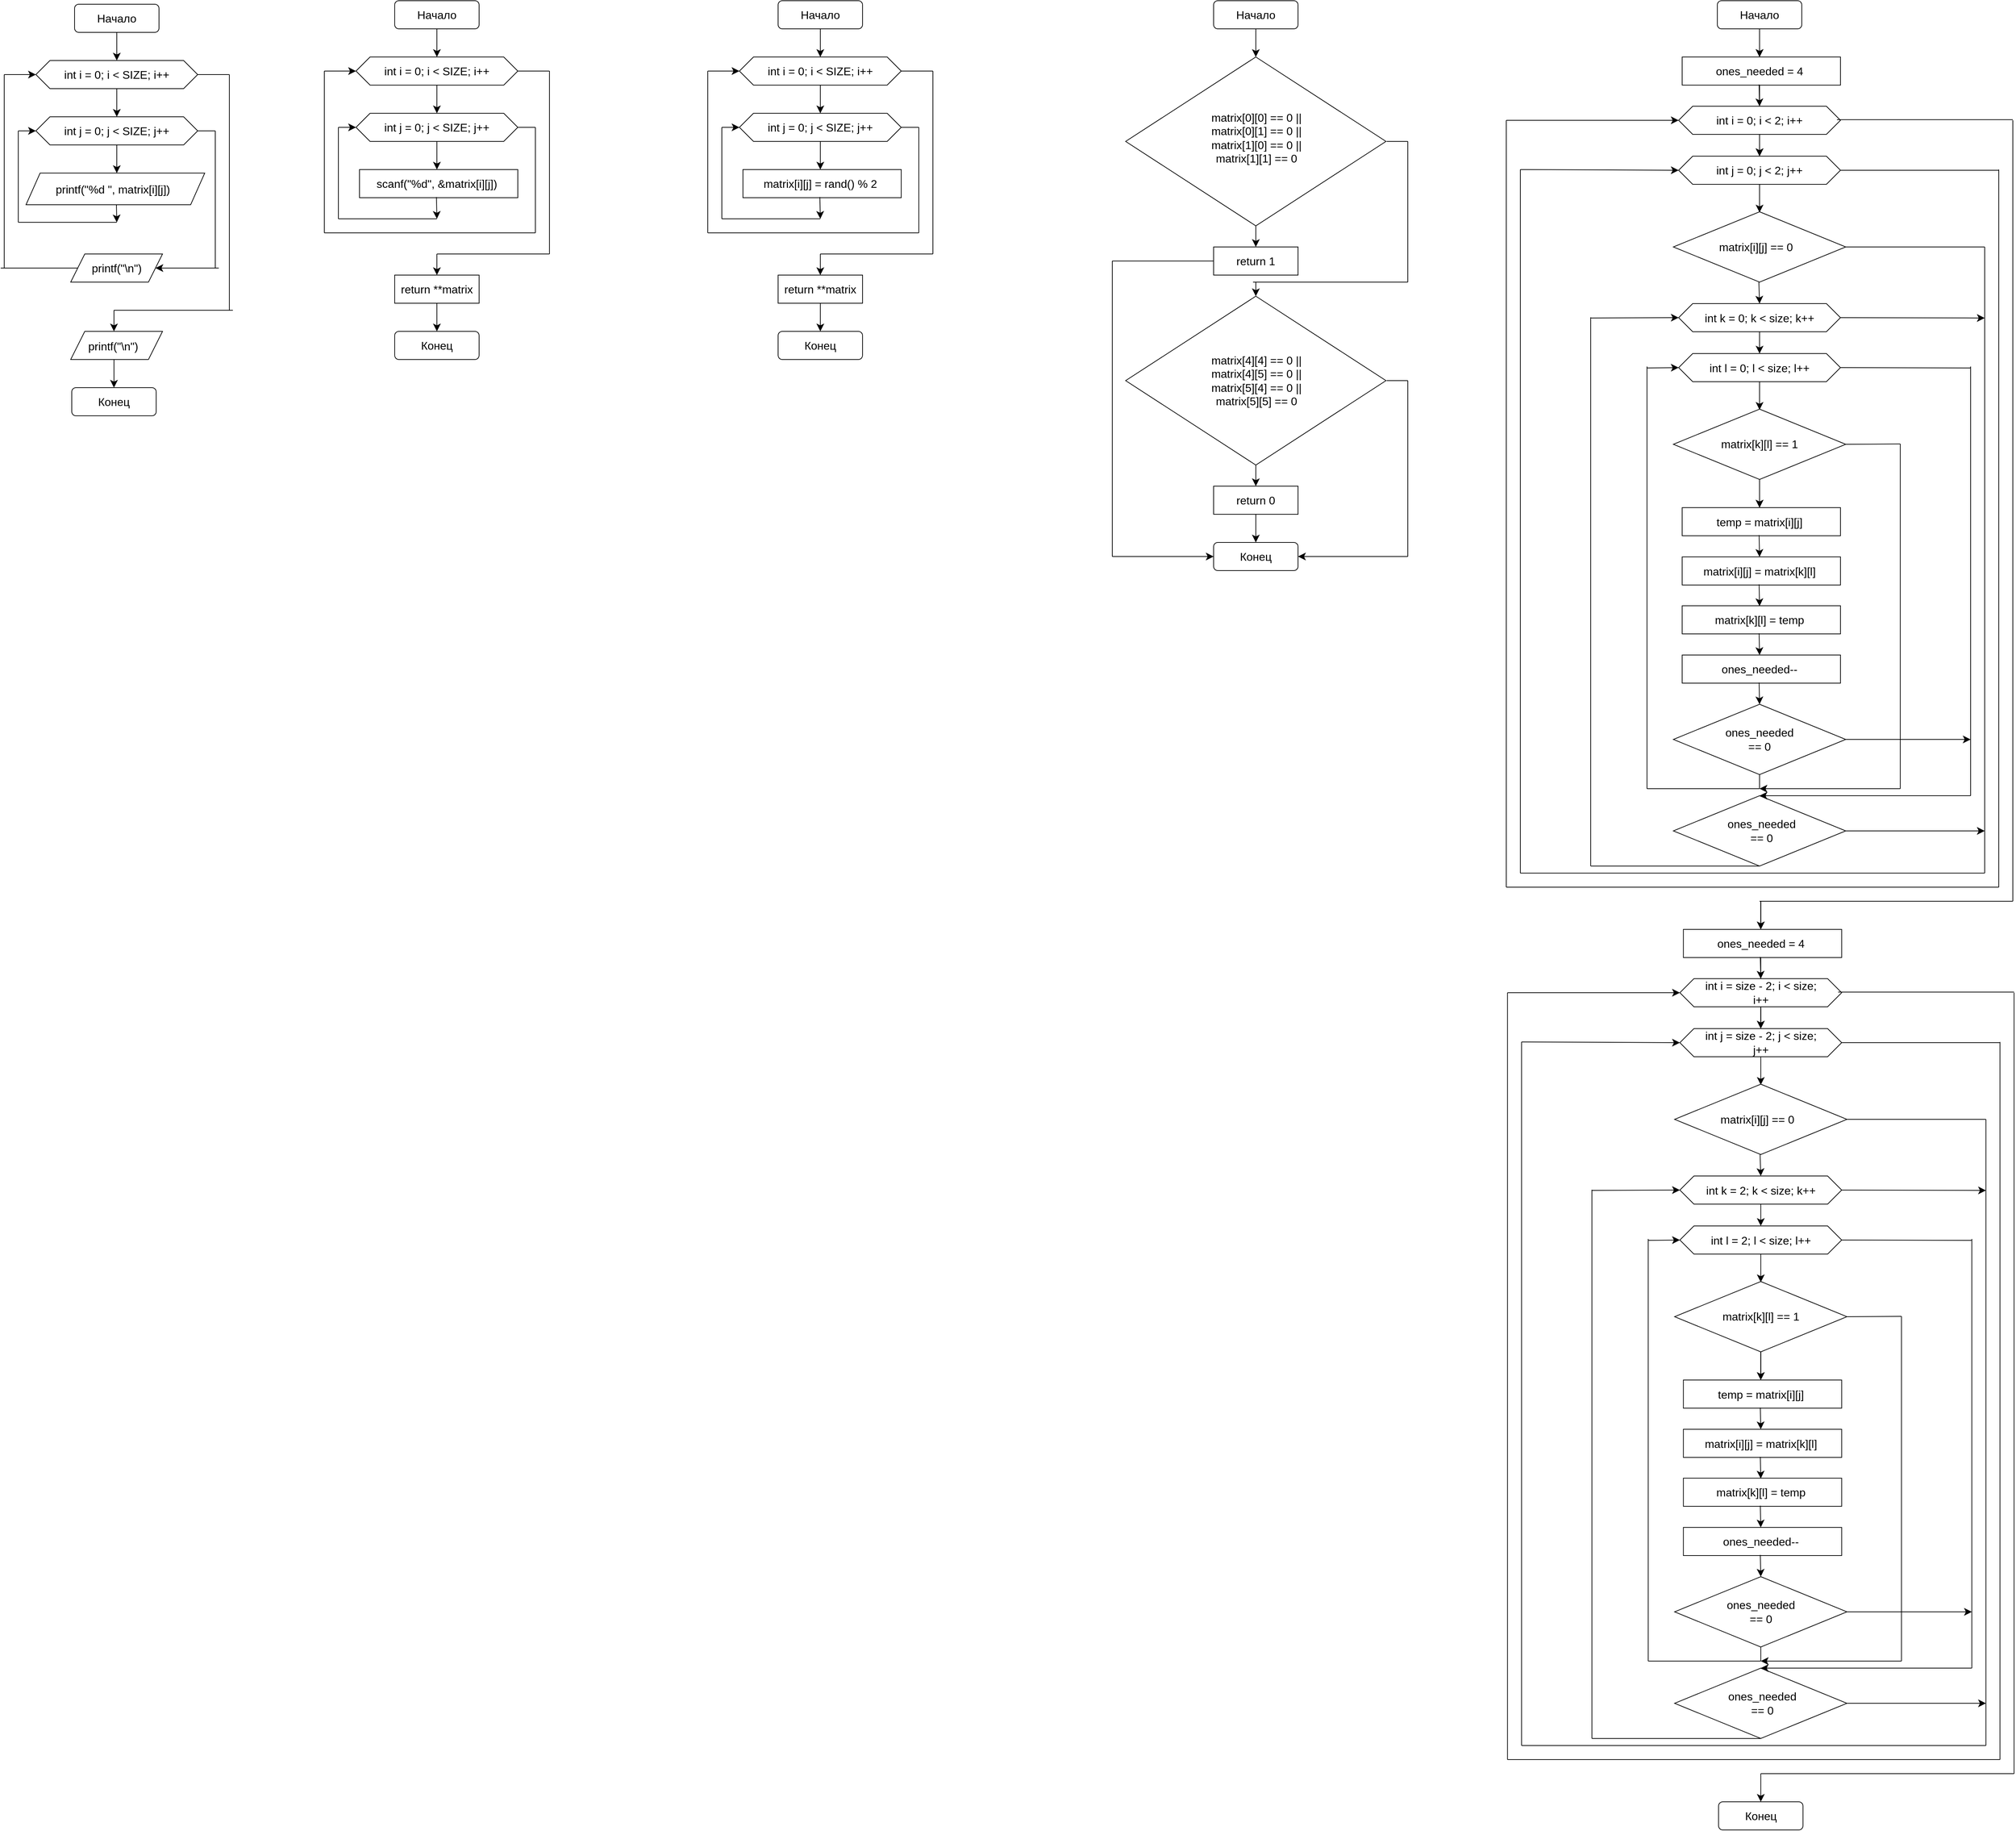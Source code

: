 <mxfile version="25.0.3">
  <diagram name="Страница — 1" id="wLzLnQC_n4ImIjXtYgtv">
    <mxGraphModel dx="3332" dy="3294" grid="0" gridSize="10" guides="1" tooltips="1" connect="1" arrows="1" fold="1" page="0" pageScale="1" pageWidth="827" pageHeight="1169" math="0" shadow="0">
      <root>
        <mxCell id="0" />
        <mxCell id="1" parent="0" />
        <mxCell id="WhICr9UihUXxUCOtgDrp-422" value="" style="rounded=1;whiteSpace=wrap;html=1;" vertex="1" parent="1">
          <mxGeometry x="-380" y="-1640" width="120" height="40" as="geometry" />
        </mxCell>
        <mxCell id="WhICr9UihUXxUCOtgDrp-423" value="" style="endArrow=classic;html=1;rounded=0;fontSize=12;startSize=8;endSize=8;curved=1;exitX=0.5;exitY=1;exitDx=0;exitDy=0;" edge="1" parent="1" source="WhICr9UihUXxUCOtgDrp-422">
          <mxGeometry width="50" height="50" relative="1" as="geometry">
            <mxPoint x="-320" y="-1500" as="sourcePoint" />
            <mxPoint x="-320" y="-1560" as="targetPoint" />
          </mxGeometry>
        </mxCell>
        <mxCell id="WhICr9UihUXxUCOtgDrp-424" value="" style="shape=hexagon;perimeter=hexagonPerimeter2;whiteSpace=wrap;html=1;fixedSize=1;" vertex="1" parent="1">
          <mxGeometry x="-435" y="-1560" width="230" height="40" as="geometry" />
        </mxCell>
        <mxCell id="WhICr9UihUXxUCOtgDrp-425" value="" style="endArrow=classic;html=1;rounded=0;fontSize=12;startSize=8;endSize=8;curved=1;exitX=0.5;exitY=1;exitDx=0;exitDy=0;" edge="1" parent="1" source="WhICr9UihUXxUCOtgDrp-424">
          <mxGeometry width="50" height="50" relative="1" as="geometry">
            <mxPoint x="-180" y="-1360" as="sourcePoint" />
            <mxPoint x="-320" y="-1480" as="targetPoint" />
          </mxGeometry>
        </mxCell>
        <mxCell id="WhICr9UihUXxUCOtgDrp-427" value="" style="shape=hexagon;perimeter=hexagonPerimeter2;whiteSpace=wrap;html=1;fixedSize=1;" vertex="1" parent="1">
          <mxGeometry x="-435" y="-1480" width="230" height="40" as="geometry" />
        </mxCell>
        <mxCell id="WhICr9UihUXxUCOtgDrp-428" value="" style="endArrow=classic;html=1;rounded=0;fontSize=12;startSize=8;endSize=8;curved=1;exitX=0.5;exitY=1;exitDx=0;exitDy=0;" edge="1" parent="1" source="WhICr9UihUXxUCOtgDrp-427">
          <mxGeometry width="50" height="50" relative="1" as="geometry">
            <mxPoint x="-180" y="-1280" as="sourcePoint" />
            <mxPoint x="-320" y="-1400" as="targetPoint" />
          </mxGeometry>
        </mxCell>
        <mxCell id="WhICr9UihUXxUCOtgDrp-429" value="" style="rounded=0;whiteSpace=wrap;html=1;" vertex="1" parent="1">
          <mxGeometry x="-430" y="-1400" width="225" height="40" as="geometry" />
        </mxCell>
        <mxCell id="WhICr9UihUXxUCOtgDrp-430" value="" style="rounded=0;whiteSpace=wrap;html=1;" vertex="1" parent="1">
          <mxGeometry x="-380" y="-1250" width="120" height="40" as="geometry" />
        </mxCell>
        <mxCell id="WhICr9UihUXxUCOtgDrp-431" value="" style="rounded=1;whiteSpace=wrap;html=1;" vertex="1" parent="1">
          <mxGeometry x="-380" y="-1170" width="120" height="40" as="geometry" />
        </mxCell>
        <mxCell id="WhICr9UihUXxUCOtgDrp-432" value="" style="endArrow=classic;html=1;rounded=0;fontSize=12;startSize=8;endSize=8;curved=1;exitX=0.5;exitY=1;exitDx=0;exitDy=0;entryX=0.5;entryY=0;entryDx=0;entryDy=0;" edge="1" parent="1" source="WhICr9UihUXxUCOtgDrp-430" target="WhICr9UihUXxUCOtgDrp-431">
          <mxGeometry width="50" height="50" relative="1" as="geometry">
            <mxPoint x="-160" y="-1160" as="sourcePoint" />
            <mxPoint x="-110" y="-1210" as="targetPoint" />
          </mxGeometry>
        </mxCell>
        <mxCell id="WhICr9UihUXxUCOtgDrp-433" value="" style="endArrow=classic;html=1;rounded=0;fontSize=12;startSize=8;endSize=8;curved=1;exitX=0.486;exitY=0.978;exitDx=0;exitDy=0;exitPerimeter=0;" edge="1" parent="1" source="WhICr9UihUXxUCOtgDrp-429">
          <mxGeometry width="50" height="50" relative="1" as="geometry">
            <mxPoint x="-322" y="-1360" as="sourcePoint" />
            <mxPoint x="-320" y="-1330" as="targetPoint" />
          </mxGeometry>
        </mxCell>
        <mxCell id="WhICr9UihUXxUCOtgDrp-434" value="" style="endArrow=none;html=1;rounded=0;fontSize=12;startSize=8;endSize=8;curved=1;" edge="1" parent="1">
          <mxGeometry width="50" height="50" relative="1" as="geometry">
            <mxPoint x="-460" y="-1330" as="sourcePoint" />
            <mxPoint x="-320" y="-1330" as="targetPoint" />
          </mxGeometry>
        </mxCell>
        <mxCell id="WhICr9UihUXxUCOtgDrp-435" value="" style="endArrow=none;html=1;rounded=0;fontSize=12;startSize=8;endSize=8;curved=1;" edge="1" parent="1">
          <mxGeometry width="50" height="50" relative="1" as="geometry">
            <mxPoint x="-460" y="-1330" as="sourcePoint" />
            <mxPoint x="-460" y="-1460" as="targetPoint" />
          </mxGeometry>
        </mxCell>
        <mxCell id="WhICr9UihUXxUCOtgDrp-436" value="" style="endArrow=classic;html=1;rounded=0;fontSize=12;startSize=8;endSize=8;curved=1;entryX=0;entryY=0.5;entryDx=0;entryDy=0;" edge="1" parent="1" target="WhICr9UihUXxUCOtgDrp-427">
          <mxGeometry width="50" height="50" relative="1" as="geometry">
            <mxPoint x="-460" y="-1460" as="sourcePoint" />
            <mxPoint x="-520" y="-1520" as="targetPoint" />
          </mxGeometry>
        </mxCell>
        <mxCell id="WhICr9UihUXxUCOtgDrp-437" value="" style="endArrow=none;html=1;rounded=0;fontSize=12;startSize=8;endSize=8;curved=1;exitX=1;exitY=0.5;exitDx=0;exitDy=0;" edge="1" parent="1" source="WhICr9UihUXxUCOtgDrp-427">
          <mxGeometry width="50" height="50" relative="1" as="geometry">
            <mxPoint x="-190" y="-1420" as="sourcePoint" />
            <mxPoint x="-180" y="-1460" as="targetPoint" />
          </mxGeometry>
        </mxCell>
        <mxCell id="WhICr9UihUXxUCOtgDrp-438" value="" style="endArrow=none;html=1;rounded=0;fontSize=12;startSize=8;endSize=8;curved=1;" edge="1" parent="1">
          <mxGeometry width="50" height="50" relative="1" as="geometry">
            <mxPoint x="-180" y="-1310" as="sourcePoint" />
            <mxPoint x="-180" y="-1460" as="targetPoint" />
          </mxGeometry>
        </mxCell>
        <mxCell id="WhICr9UihUXxUCOtgDrp-439" value="" style="endArrow=none;html=1;rounded=0;fontSize=12;startSize=8;endSize=8;curved=1;" edge="1" parent="1">
          <mxGeometry width="50" height="50" relative="1" as="geometry">
            <mxPoint x="-480" y="-1310" as="sourcePoint" />
            <mxPoint x="-180" y="-1310" as="targetPoint" />
          </mxGeometry>
        </mxCell>
        <mxCell id="WhICr9UihUXxUCOtgDrp-440" value="" style="endArrow=none;html=1;rounded=0;fontSize=12;startSize=8;endSize=8;curved=1;" edge="1" parent="1">
          <mxGeometry width="50" height="50" relative="1" as="geometry">
            <mxPoint x="-480" y="-1310" as="sourcePoint" />
            <mxPoint x="-480" y="-1540" as="targetPoint" />
          </mxGeometry>
        </mxCell>
        <mxCell id="WhICr9UihUXxUCOtgDrp-441" value="" style="endArrow=classic;html=1;rounded=0;fontSize=12;startSize=8;endSize=8;curved=1;entryX=0;entryY=0.5;entryDx=0;entryDy=0;" edge="1" parent="1" target="WhICr9UihUXxUCOtgDrp-424">
          <mxGeometry width="50" height="50" relative="1" as="geometry">
            <mxPoint x="-480" y="-1540" as="sourcePoint" />
            <mxPoint x="-460" y="-1620" as="targetPoint" />
          </mxGeometry>
        </mxCell>
        <mxCell id="WhICr9UihUXxUCOtgDrp-442" value="" style="endArrow=none;html=1;rounded=0;fontSize=12;startSize=8;endSize=8;curved=1;exitX=1;exitY=0.5;exitDx=0;exitDy=0;" edge="1" parent="1" source="WhICr9UihUXxUCOtgDrp-424">
          <mxGeometry width="50" height="50" relative="1" as="geometry">
            <mxPoint x="-120" y="-1500" as="sourcePoint" />
            <mxPoint x="-160" y="-1540" as="targetPoint" />
          </mxGeometry>
        </mxCell>
        <mxCell id="WhICr9UihUXxUCOtgDrp-444" value="" style="endArrow=none;html=1;rounded=0;fontSize=12;startSize=8;endSize=8;curved=1;" edge="1" parent="1">
          <mxGeometry width="50" height="50" relative="1" as="geometry">
            <mxPoint x="-160" y="-1280" as="sourcePoint" />
            <mxPoint x="-160" y="-1540" as="targetPoint" />
          </mxGeometry>
        </mxCell>
        <mxCell id="WhICr9UihUXxUCOtgDrp-445" value="" style="endArrow=none;html=1;rounded=0;fontSize=12;startSize=8;endSize=8;curved=1;" edge="1" parent="1">
          <mxGeometry width="50" height="50" relative="1" as="geometry">
            <mxPoint x="-320" y="-1280" as="sourcePoint" />
            <mxPoint x="-160" y="-1280" as="targetPoint" />
          </mxGeometry>
        </mxCell>
        <mxCell id="WhICr9UihUXxUCOtgDrp-446" value="" style="endArrow=classic;html=1;rounded=0;fontSize=12;startSize=8;endSize=8;curved=1;entryX=0.5;entryY=0;entryDx=0;entryDy=0;" edge="1" parent="1" target="WhICr9UihUXxUCOtgDrp-430">
          <mxGeometry width="50" height="50" relative="1" as="geometry">
            <mxPoint x="-320" y="-1280" as="sourcePoint" />
            <mxPoint x="-250" y="-1270" as="targetPoint" />
          </mxGeometry>
        </mxCell>
        <mxCell id="WhICr9UihUXxUCOtgDrp-447" value="Начало" style="text;html=1;align=center;verticalAlign=middle;whiteSpace=wrap;rounded=0;fontSize=16;" vertex="1" parent="1">
          <mxGeometry x="-380" y="-1640" width="120" height="40" as="geometry" />
        </mxCell>
        <mxCell id="WhICr9UihUXxUCOtgDrp-448" value="int i = 0; i &amp;lt; SIZE; i++" style="text;html=1;align=center;verticalAlign=middle;whiteSpace=wrap;rounded=0;fontSize=16;" vertex="1" parent="1">
          <mxGeometry x="-410" y="-1560" width="180" height="40" as="geometry" />
        </mxCell>
        <mxCell id="WhICr9UihUXxUCOtgDrp-449" value="int j = 0; j &amp;lt; SIZE; j++" style="text;html=1;align=center;verticalAlign=middle;whiteSpace=wrap;rounded=0;fontSize=16;" vertex="1" parent="1">
          <mxGeometry x="-410" y="-1480" width="180" height="40" as="geometry" />
        </mxCell>
        <mxCell id="WhICr9UihUXxUCOtgDrp-450" value="scanf(&quot;%d&quot;, &amp;amp;matrix[i][j])" style="text;html=1;align=center;verticalAlign=middle;whiteSpace=wrap;rounded=0;fontSize=16;" vertex="1" parent="1">
          <mxGeometry x="-430" y="-1400" width="220" height="40" as="geometry" />
        </mxCell>
        <mxCell id="WhICr9UihUXxUCOtgDrp-451" value="return **matrix" style="text;html=1;align=center;verticalAlign=middle;whiteSpace=wrap;rounded=0;fontSize=16;" vertex="1" parent="1">
          <mxGeometry x="-380" y="-1250" width="120" height="40" as="geometry" />
        </mxCell>
        <mxCell id="WhICr9UihUXxUCOtgDrp-452" value="Конец" style="text;html=1;align=center;verticalAlign=middle;whiteSpace=wrap;rounded=0;fontSize=16;" vertex="1" parent="1">
          <mxGeometry x="-380" y="-1170" width="120" height="40" as="geometry" />
        </mxCell>
        <mxCell id="WhICr9UihUXxUCOtgDrp-453" value="" style="rounded=1;whiteSpace=wrap;html=1;" vertex="1" parent="1">
          <mxGeometry x="165" y="-1640" width="120" height="40" as="geometry" />
        </mxCell>
        <mxCell id="WhICr9UihUXxUCOtgDrp-454" value="" style="endArrow=classic;html=1;rounded=0;fontSize=12;startSize=8;endSize=8;curved=1;exitX=0.5;exitY=1;exitDx=0;exitDy=0;" edge="1" parent="1" source="WhICr9UihUXxUCOtgDrp-453">
          <mxGeometry width="50" height="50" relative="1" as="geometry">
            <mxPoint x="225" y="-1500" as="sourcePoint" />
            <mxPoint x="225" y="-1560" as="targetPoint" />
          </mxGeometry>
        </mxCell>
        <mxCell id="WhICr9UihUXxUCOtgDrp-455" value="" style="shape=hexagon;perimeter=hexagonPerimeter2;whiteSpace=wrap;html=1;fixedSize=1;" vertex="1" parent="1">
          <mxGeometry x="110" y="-1560" width="230" height="40" as="geometry" />
        </mxCell>
        <mxCell id="WhICr9UihUXxUCOtgDrp-456" value="" style="endArrow=classic;html=1;rounded=0;fontSize=12;startSize=8;endSize=8;curved=1;exitX=0.5;exitY=1;exitDx=0;exitDy=0;" edge="1" parent="1" source="WhICr9UihUXxUCOtgDrp-455">
          <mxGeometry width="50" height="50" relative="1" as="geometry">
            <mxPoint x="365" y="-1360" as="sourcePoint" />
            <mxPoint x="225" y="-1480" as="targetPoint" />
          </mxGeometry>
        </mxCell>
        <mxCell id="WhICr9UihUXxUCOtgDrp-457" value="" style="shape=hexagon;perimeter=hexagonPerimeter2;whiteSpace=wrap;html=1;fixedSize=1;" vertex="1" parent="1">
          <mxGeometry x="110" y="-1480" width="230" height="40" as="geometry" />
        </mxCell>
        <mxCell id="WhICr9UihUXxUCOtgDrp-458" value="" style="endArrow=classic;html=1;rounded=0;fontSize=12;startSize=8;endSize=8;curved=1;exitX=0.5;exitY=1;exitDx=0;exitDy=0;" edge="1" parent="1" source="WhICr9UihUXxUCOtgDrp-457">
          <mxGeometry width="50" height="50" relative="1" as="geometry">
            <mxPoint x="365" y="-1280" as="sourcePoint" />
            <mxPoint x="225" y="-1400" as="targetPoint" />
          </mxGeometry>
        </mxCell>
        <mxCell id="WhICr9UihUXxUCOtgDrp-459" value="" style="rounded=0;whiteSpace=wrap;html=1;" vertex="1" parent="1">
          <mxGeometry x="115" y="-1400" width="225" height="40" as="geometry" />
        </mxCell>
        <mxCell id="WhICr9UihUXxUCOtgDrp-460" value="" style="rounded=0;whiteSpace=wrap;html=1;" vertex="1" parent="1">
          <mxGeometry x="165" y="-1250" width="120" height="40" as="geometry" />
        </mxCell>
        <mxCell id="WhICr9UihUXxUCOtgDrp-461" value="" style="rounded=1;whiteSpace=wrap;html=1;" vertex="1" parent="1">
          <mxGeometry x="165" y="-1170" width="120" height="40" as="geometry" />
        </mxCell>
        <mxCell id="WhICr9UihUXxUCOtgDrp-462" value="" style="endArrow=classic;html=1;rounded=0;fontSize=12;startSize=8;endSize=8;curved=1;exitX=0.5;exitY=1;exitDx=0;exitDy=0;entryX=0.5;entryY=0;entryDx=0;entryDy=0;" edge="1" parent="1" source="WhICr9UihUXxUCOtgDrp-460" target="WhICr9UihUXxUCOtgDrp-461">
          <mxGeometry width="50" height="50" relative="1" as="geometry">
            <mxPoint x="385" y="-1160" as="sourcePoint" />
            <mxPoint x="435" y="-1210" as="targetPoint" />
          </mxGeometry>
        </mxCell>
        <mxCell id="WhICr9UihUXxUCOtgDrp-463" value="" style="endArrow=classic;html=1;rounded=0;fontSize=12;startSize=8;endSize=8;curved=1;exitX=0.486;exitY=0.978;exitDx=0;exitDy=0;exitPerimeter=0;" edge="1" parent="1" source="WhICr9UihUXxUCOtgDrp-459">
          <mxGeometry width="50" height="50" relative="1" as="geometry">
            <mxPoint x="223" y="-1360" as="sourcePoint" />
            <mxPoint x="225" y="-1330" as="targetPoint" />
          </mxGeometry>
        </mxCell>
        <mxCell id="WhICr9UihUXxUCOtgDrp-464" value="" style="endArrow=none;html=1;rounded=0;fontSize=12;startSize=8;endSize=8;curved=1;" edge="1" parent="1">
          <mxGeometry width="50" height="50" relative="1" as="geometry">
            <mxPoint x="85" y="-1330" as="sourcePoint" />
            <mxPoint x="225" y="-1330" as="targetPoint" />
          </mxGeometry>
        </mxCell>
        <mxCell id="WhICr9UihUXxUCOtgDrp-465" value="" style="endArrow=none;html=1;rounded=0;fontSize=12;startSize=8;endSize=8;curved=1;" edge="1" parent="1">
          <mxGeometry width="50" height="50" relative="1" as="geometry">
            <mxPoint x="85" y="-1330" as="sourcePoint" />
            <mxPoint x="85" y="-1460" as="targetPoint" />
          </mxGeometry>
        </mxCell>
        <mxCell id="WhICr9UihUXxUCOtgDrp-466" value="" style="endArrow=classic;html=1;rounded=0;fontSize=12;startSize=8;endSize=8;curved=1;entryX=0;entryY=0.5;entryDx=0;entryDy=0;" edge="1" parent="1" target="WhICr9UihUXxUCOtgDrp-457">
          <mxGeometry width="50" height="50" relative="1" as="geometry">
            <mxPoint x="85" y="-1460" as="sourcePoint" />
            <mxPoint x="25" y="-1520" as="targetPoint" />
          </mxGeometry>
        </mxCell>
        <mxCell id="WhICr9UihUXxUCOtgDrp-467" value="" style="endArrow=none;html=1;rounded=0;fontSize=12;startSize=8;endSize=8;curved=1;exitX=1;exitY=0.5;exitDx=0;exitDy=0;" edge="1" parent="1" source="WhICr9UihUXxUCOtgDrp-457">
          <mxGeometry width="50" height="50" relative="1" as="geometry">
            <mxPoint x="355" y="-1420" as="sourcePoint" />
            <mxPoint x="365" y="-1460" as="targetPoint" />
          </mxGeometry>
        </mxCell>
        <mxCell id="WhICr9UihUXxUCOtgDrp-468" value="" style="endArrow=none;html=1;rounded=0;fontSize=12;startSize=8;endSize=8;curved=1;" edge="1" parent="1">
          <mxGeometry width="50" height="50" relative="1" as="geometry">
            <mxPoint x="365" y="-1310" as="sourcePoint" />
            <mxPoint x="365" y="-1460" as="targetPoint" />
          </mxGeometry>
        </mxCell>
        <mxCell id="WhICr9UihUXxUCOtgDrp-469" value="" style="endArrow=none;html=1;rounded=0;fontSize=12;startSize=8;endSize=8;curved=1;" edge="1" parent="1">
          <mxGeometry width="50" height="50" relative="1" as="geometry">
            <mxPoint x="65" y="-1310" as="sourcePoint" />
            <mxPoint x="365" y="-1310" as="targetPoint" />
          </mxGeometry>
        </mxCell>
        <mxCell id="WhICr9UihUXxUCOtgDrp-470" value="" style="endArrow=none;html=1;rounded=0;fontSize=12;startSize=8;endSize=8;curved=1;" edge="1" parent="1">
          <mxGeometry width="50" height="50" relative="1" as="geometry">
            <mxPoint x="65" y="-1310" as="sourcePoint" />
            <mxPoint x="65" y="-1540" as="targetPoint" />
          </mxGeometry>
        </mxCell>
        <mxCell id="WhICr9UihUXxUCOtgDrp-471" value="" style="endArrow=classic;html=1;rounded=0;fontSize=12;startSize=8;endSize=8;curved=1;entryX=0;entryY=0.5;entryDx=0;entryDy=0;" edge="1" parent="1" target="WhICr9UihUXxUCOtgDrp-455">
          <mxGeometry width="50" height="50" relative="1" as="geometry">
            <mxPoint x="65" y="-1540" as="sourcePoint" />
            <mxPoint x="85" y="-1620" as="targetPoint" />
          </mxGeometry>
        </mxCell>
        <mxCell id="WhICr9UihUXxUCOtgDrp-472" value="" style="endArrow=none;html=1;rounded=0;fontSize=12;startSize=8;endSize=8;curved=1;exitX=1;exitY=0.5;exitDx=0;exitDy=0;" edge="1" parent="1" source="WhICr9UihUXxUCOtgDrp-455">
          <mxGeometry width="50" height="50" relative="1" as="geometry">
            <mxPoint x="425" y="-1500" as="sourcePoint" />
            <mxPoint x="385" y="-1540" as="targetPoint" />
          </mxGeometry>
        </mxCell>
        <mxCell id="WhICr9UihUXxUCOtgDrp-473" value="" style="endArrow=none;html=1;rounded=0;fontSize=12;startSize=8;endSize=8;curved=1;" edge="1" parent="1">
          <mxGeometry width="50" height="50" relative="1" as="geometry">
            <mxPoint x="385" y="-1280" as="sourcePoint" />
            <mxPoint x="385" y="-1540" as="targetPoint" />
          </mxGeometry>
        </mxCell>
        <mxCell id="WhICr9UihUXxUCOtgDrp-474" value="" style="endArrow=none;html=1;rounded=0;fontSize=12;startSize=8;endSize=8;curved=1;" edge="1" parent="1">
          <mxGeometry width="50" height="50" relative="1" as="geometry">
            <mxPoint x="225" y="-1280" as="sourcePoint" />
            <mxPoint x="385" y="-1280" as="targetPoint" />
          </mxGeometry>
        </mxCell>
        <mxCell id="WhICr9UihUXxUCOtgDrp-475" value="" style="endArrow=classic;html=1;rounded=0;fontSize=12;startSize=8;endSize=8;curved=1;entryX=0.5;entryY=0;entryDx=0;entryDy=0;" edge="1" parent="1" target="WhICr9UihUXxUCOtgDrp-460">
          <mxGeometry width="50" height="50" relative="1" as="geometry">
            <mxPoint x="225" y="-1280" as="sourcePoint" />
            <mxPoint x="295" y="-1270" as="targetPoint" />
          </mxGeometry>
        </mxCell>
        <mxCell id="WhICr9UihUXxUCOtgDrp-476" value="Начало" style="text;html=1;align=center;verticalAlign=middle;whiteSpace=wrap;rounded=0;fontSize=16;" vertex="1" parent="1">
          <mxGeometry x="165" y="-1640" width="120" height="40" as="geometry" />
        </mxCell>
        <mxCell id="WhICr9UihUXxUCOtgDrp-477" value="int i = 0; i &amp;lt; SIZE; i++" style="text;html=1;align=center;verticalAlign=middle;whiteSpace=wrap;rounded=0;fontSize=16;" vertex="1" parent="1">
          <mxGeometry x="135" y="-1560" width="180" height="40" as="geometry" />
        </mxCell>
        <mxCell id="WhICr9UihUXxUCOtgDrp-478" value="int j = 0; j &amp;lt; SIZE; j++" style="text;html=1;align=center;verticalAlign=middle;whiteSpace=wrap;rounded=0;fontSize=16;" vertex="1" parent="1">
          <mxGeometry x="135" y="-1480" width="180" height="40" as="geometry" />
        </mxCell>
        <mxCell id="WhICr9UihUXxUCOtgDrp-479" value="matrix[i][j] = rand() % 2" style="text;html=1;align=center;verticalAlign=middle;whiteSpace=wrap;rounded=0;fontSize=16;" vertex="1" parent="1">
          <mxGeometry x="115" y="-1400" width="220" height="40" as="geometry" />
        </mxCell>
        <mxCell id="WhICr9UihUXxUCOtgDrp-480" value="return **matrix" style="text;html=1;align=center;verticalAlign=middle;whiteSpace=wrap;rounded=0;fontSize=16;" vertex="1" parent="1">
          <mxGeometry x="165" y="-1250" width="120" height="40" as="geometry" />
        </mxCell>
        <mxCell id="WhICr9UihUXxUCOtgDrp-481" value="Конец" style="text;html=1;align=center;verticalAlign=middle;whiteSpace=wrap;rounded=0;fontSize=16;" vertex="1" parent="1">
          <mxGeometry x="165" y="-1170" width="120" height="40" as="geometry" />
        </mxCell>
        <mxCell id="WhICr9UihUXxUCOtgDrp-482" value="" style="rounded=1;whiteSpace=wrap;html=1;" vertex="1" parent="1">
          <mxGeometry x="784" y="-1640" width="120" height="40" as="geometry" />
        </mxCell>
        <mxCell id="WhICr9UihUXxUCOtgDrp-483" value="" style="endArrow=classic;html=1;rounded=0;fontSize=12;startSize=8;endSize=8;curved=1;exitX=0.5;exitY=1;exitDx=0;exitDy=0;" edge="1" parent="1" source="WhICr9UihUXxUCOtgDrp-482">
          <mxGeometry width="50" height="50" relative="1" as="geometry">
            <mxPoint x="844" y="-1500" as="sourcePoint" />
            <mxPoint x="844" y="-1560" as="targetPoint" />
          </mxGeometry>
        </mxCell>
        <mxCell id="WhICr9UihUXxUCOtgDrp-484" value="Начало" style="text;html=1;align=center;verticalAlign=middle;whiteSpace=wrap;rounded=0;fontSize=16;" vertex="1" parent="1">
          <mxGeometry x="784" y="-1640" width="120" height="40" as="geometry" />
        </mxCell>
        <mxCell id="WhICr9UihUXxUCOtgDrp-485" value="" style="rhombus;whiteSpace=wrap;html=1;" vertex="1" parent="1">
          <mxGeometry x="659" y="-1560" width="370" height="240" as="geometry" />
        </mxCell>
        <mxCell id="WhICr9UihUXxUCOtgDrp-486" value="" style="rounded=0;whiteSpace=wrap;html=1;" vertex="1" parent="1">
          <mxGeometry x="784" y="-1290" width="120" height="40" as="geometry" />
        </mxCell>
        <mxCell id="WhICr9UihUXxUCOtgDrp-487" value="" style="endArrow=classic;html=1;rounded=0;fontSize=12;startSize=8;endSize=8;curved=1;entryX=0.5;entryY=0;entryDx=0;entryDy=0;" edge="1" parent="1" target="WhICr9UihUXxUCOtgDrp-486">
          <mxGeometry width="50" height="50" relative="1" as="geometry">
            <mxPoint x="844" y="-1320" as="sourcePoint" />
            <mxPoint x="914" y="-1310" as="targetPoint" />
          </mxGeometry>
        </mxCell>
        <mxCell id="WhICr9UihUXxUCOtgDrp-488" value="return 1" style="text;html=1;align=center;verticalAlign=middle;whiteSpace=wrap;rounded=0;fontSize=16;" vertex="1" parent="1">
          <mxGeometry x="784" y="-1290" width="120" height="40" as="geometry" />
        </mxCell>
        <mxCell id="WhICr9UihUXxUCOtgDrp-489" value="" style="rhombus;whiteSpace=wrap;html=1;" vertex="1" parent="1">
          <mxGeometry x="659" y="-1220" width="370" height="240" as="geometry" />
        </mxCell>
        <mxCell id="WhICr9UihUXxUCOtgDrp-490" value="" style="rounded=0;whiteSpace=wrap;html=1;" vertex="1" parent="1">
          <mxGeometry x="784" y="-950" width="120" height="40" as="geometry" />
        </mxCell>
        <mxCell id="WhICr9UihUXxUCOtgDrp-491" value="" style="endArrow=classic;html=1;rounded=0;fontSize=12;startSize=8;endSize=8;curved=1;entryX=0.5;entryY=0;entryDx=0;entryDy=0;" edge="1" parent="1" target="WhICr9UihUXxUCOtgDrp-490">
          <mxGeometry width="50" height="50" relative="1" as="geometry">
            <mxPoint x="844" y="-980" as="sourcePoint" />
            <mxPoint x="914" y="-970" as="targetPoint" />
          </mxGeometry>
        </mxCell>
        <mxCell id="WhICr9UihUXxUCOtgDrp-492" value="return 0" style="text;html=1;align=center;verticalAlign=middle;whiteSpace=wrap;rounded=0;fontSize=16;" vertex="1" parent="1">
          <mxGeometry x="784" y="-950" width="120" height="40" as="geometry" />
        </mxCell>
        <mxCell id="WhICr9UihUXxUCOtgDrp-493" value="" style="endArrow=none;html=1;rounded=0;fontSize=12;startSize=8;endSize=8;curved=1;" edge="1" parent="1">
          <mxGeometry width="50" height="50" relative="1" as="geometry">
            <mxPoint x="1030" y="-1440" as="sourcePoint" />
            <mxPoint x="1060" y="-1440" as="targetPoint" />
          </mxGeometry>
        </mxCell>
        <mxCell id="WhICr9UihUXxUCOtgDrp-494" value="" style="endArrow=none;html=1;rounded=0;fontSize=12;startSize=8;endSize=8;curved=1;" edge="1" parent="1">
          <mxGeometry width="50" height="50" relative="1" as="geometry">
            <mxPoint x="1060" y="-1240" as="sourcePoint" />
            <mxPoint x="1060" y="-1440" as="targetPoint" />
          </mxGeometry>
        </mxCell>
        <mxCell id="WhICr9UihUXxUCOtgDrp-495" value="" style="endArrow=none;html=1;rounded=0;fontSize=12;startSize=8;endSize=8;curved=1;" edge="1" parent="1">
          <mxGeometry width="50" height="50" relative="1" as="geometry">
            <mxPoint x="840" y="-1240" as="sourcePoint" />
            <mxPoint x="1060" y="-1240" as="targetPoint" />
          </mxGeometry>
        </mxCell>
        <mxCell id="WhICr9UihUXxUCOtgDrp-496" value="" style="endArrow=classic;html=1;rounded=0;fontSize=12;startSize=8;endSize=8;curved=1;entryX=0.5;entryY=0;entryDx=0;entryDy=0;" edge="1" parent="1" target="WhICr9UihUXxUCOtgDrp-489">
          <mxGeometry width="50" height="50" relative="1" as="geometry">
            <mxPoint x="844" y="-1240" as="sourcePoint" />
            <mxPoint x="690" y="-1210" as="targetPoint" />
          </mxGeometry>
        </mxCell>
        <mxCell id="WhICr9UihUXxUCOtgDrp-497" value="" style="endArrow=none;html=1;rounded=0;fontSize=12;startSize=8;endSize=8;curved=1;entryX=0;entryY=0.5;entryDx=0;entryDy=0;" edge="1" parent="1" target="WhICr9UihUXxUCOtgDrp-488">
          <mxGeometry width="50" height="50" relative="1" as="geometry">
            <mxPoint x="640" y="-1270" as="sourcePoint" />
            <mxPoint x="730" y="-1270" as="targetPoint" />
          </mxGeometry>
        </mxCell>
        <mxCell id="WhICr9UihUXxUCOtgDrp-498" value="" style="endArrow=none;html=1;rounded=0;fontSize=12;startSize=8;endSize=8;curved=1;" edge="1" parent="1">
          <mxGeometry width="50" height="50" relative="1" as="geometry">
            <mxPoint x="640" y="-850" as="sourcePoint" />
            <mxPoint x="640" y="-1270" as="targetPoint" />
          </mxGeometry>
        </mxCell>
        <mxCell id="WhICr9UihUXxUCOtgDrp-499" value="" style="rounded=1;whiteSpace=wrap;html=1;" vertex="1" parent="1">
          <mxGeometry x="784" y="-870" width="120" height="40" as="geometry" />
        </mxCell>
        <mxCell id="WhICr9UihUXxUCOtgDrp-501" value="Конец" style="text;html=1;align=center;verticalAlign=middle;whiteSpace=wrap;rounded=0;fontSize=16;" vertex="1" parent="1">
          <mxGeometry x="784" y="-870" width="120" height="40" as="geometry" />
        </mxCell>
        <mxCell id="WhICr9UihUXxUCOtgDrp-503" value="" style="endArrow=classic;html=1;rounded=0;fontSize=12;startSize=8;endSize=8;curved=1;entryX=0;entryY=0.5;entryDx=0;entryDy=0;" edge="1" parent="1" target="WhICr9UihUXxUCOtgDrp-501">
          <mxGeometry width="50" height="50" relative="1" as="geometry">
            <mxPoint x="640" y="-850" as="sourcePoint" />
            <mxPoint x="720" y="-850" as="targetPoint" />
          </mxGeometry>
        </mxCell>
        <mxCell id="WhICr9UihUXxUCOtgDrp-506" value="" style="endArrow=classic;html=1;rounded=0;fontSize=12;startSize=8;endSize=8;curved=1;exitX=0.5;exitY=1;exitDx=0;exitDy=0;entryX=0.5;entryY=0;entryDx=0;entryDy=0;" edge="1" parent="1" source="WhICr9UihUXxUCOtgDrp-492" target="WhICr9UihUXxUCOtgDrp-501">
          <mxGeometry width="50" height="50" relative="1" as="geometry">
            <mxPoint x="830" y="-760" as="sourcePoint" />
            <mxPoint x="880" y="-810" as="targetPoint" />
          </mxGeometry>
        </mxCell>
        <mxCell id="WhICr9UihUXxUCOtgDrp-507" value="" style="endArrow=none;html=1;rounded=0;fontSize=12;startSize=8;endSize=8;curved=1;" edge="1" parent="1">
          <mxGeometry width="50" height="50" relative="1" as="geometry">
            <mxPoint x="1030" y="-1100" as="sourcePoint" />
            <mxPoint x="1060" y="-1100" as="targetPoint" />
          </mxGeometry>
        </mxCell>
        <mxCell id="WhICr9UihUXxUCOtgDrp-508" value="" style="endArrow=none;html=1;rounded=0;fontSize=12;startSize=8;endSize=8;curved=1;" edge="1" parent="1">
          <mxGeometry width="50" height="50" relative="1" as="geometry">
            <mxPoint x="1060" y="-850" as="sourcePoint" />
            <mxPoint x="1060" y="-1100" as="targetPoint" />
          </mxGeometry>
        </mxCell>
        <mxCell id="WhICr9UihUXxUCOtgDrp-509" value="" style="endArrow=classic;html=1;rounded=0;fontSize=12;startSize=8;endSize=8;curved=1;entryX=1;entryY=0.5;entryDx=0;entryDy=0;" edge="1" parent="1" target="WhICr9UihUXxUCOtgDrp-501">
          <mxGeometry width="50" height="50" relative="1" as="geometry">
            <mxPoint x="1060" y="-850" as="sourcePoint" />
            <mxPoint x="1020" y="-850" as="targetPoint" />
          </mxGeometry>
        </mxCell>
        <mxCell id="WhICr9UihUXxUCOtgDrp-510" value="matrix[0][0] == 0 || matrix[0][1] == 0 || matrix[1][0] == 0 || matrix[1][1] == 0" style="text;html=1;align=center;verticalAlign=middle;whiteSpace=wrap;rounded=0;fontSize=16;" vertex="1" parent="1">
          <mxGeometry x="760" y="-1510" width="170" height="130" as="geometry" />
        </mxCell>
        <mxCell id="WhICr9UihUXxUCOtgDrp-511" value="matrix[4][4] == 0 || matrix[4][5] == 0 || matrix[5][4] == 0 || matrix[5][5] == 0" style="text;html=1;align=center;verticalAlign=middle;whiteSpace=wrap;rounded=0;fontSize=16;" vertex="1" parent="1">
          <mxGeometry x="760" y="-1165" width="170" height="130" as="geometry" />
        </mxCell>
        <mxCell id="WhICr9UihUXxUCOtgDrp-512" value="" style="rounded=1;whiteSpace=wrap;html=1;" vertex="1" parent="1">
          <mxGeometry x="1500" y="-1640" width="120" height="40" as="geometry" />
        </mxCell>
        <mxCell id="WhICr9UihUXxUCOtgDrp-513" value="" style="endArrow=classic;html=1;rounded=0;fontSize=12;startSize=8;endSize=8;curved=1;exitX=0.5;exitY=1;exitDx=0;exitDy=0;" edge="1" parent="1" source="WhICr9UihUXxUCOtgDrp-512">
          <mxGeometry width="50" height="50" relative="1" as="geometry">
            <mxPoint x="1560" y="-1500" as="sourcePoint" />
            <mxPoint x="1560" y="-1560" as="targetPoint" />
          </mxGeometry>
        </mxCell>
        <mxCell id="WhICr9UihUXxUCOtgDrp-514" value="Начало" style="text;html=1;align=center;verticalAlign=middle;whiteSpace=wrap;rounded=0;fontSize=16;" vertex="1" parent="1">
          <mxGeometry x="1500" y="-1640" width="120" height="40" as="geometry" />
        </mxCell>
        <mxCell id="WhICr9UihUXxUCOtgDrp-515" value="" style="endArrow=classic;html=1;rounded=0;fontSize=12;startSize=8;endSize=8;curved=1;exitX=0.5;exitY=1;exitDx=0;exitDy=0;" edge="1" parent="1">
          <mxGeometry width="50" height="50" relative="1" as="geometry">
            <mxPoint x="1560" y="-1600" as="sourcePoint" />
            <mxPoint x="1560" y="-1560" as="targetPoint" />
          </mxGeometry>
        </mxCell>
        <mxCell id="WhICr9UihUXxUCOtgDrp-516" value="" style="rounded=0;whiteSpace=wrap;html=1;" vertex="1" parent="1">
          <mxGeometry x="1450" y="-1560" width="225" height="40" as="geometry" />
        </mxCell>
        <mxCell id="WhICr9UihUXxUCOtgDrp-517" value="" style="endArrow=classic;html=1;rounded=0;fontSize=12;startSize=8;endSize=8;curved=1;exitX=0.486;exitY=0.978;exitDx=0;exitDy=0;exitPerimeter=0;" edge="1" parent="1" source="WhICr9UihUXxUCOtgDrp-516">
          <mxGeometry width="50" height="50" relative="1" as="geometry">
            <mxPoint x="1558" y="-1520" as="sourcePoint" />
            <mxPoint x="1560" y="-1490" as="targetPoint" />
          </mxGeometry>
        </mxCell>
        <mxCell id="WhICr9UihUXxUCOtgDrp-661" value="" style="edgeStyle=none;curved=1;rounded=0;orthogonalLoop=1;jettySize=auto;html=1;fontSize=12;startSize=8;endSize=8;" edge="1" parent="1" source="WhICr9UihUXxUCOtgDrp-518" target="WhICr9UihUXxUCOtgDrp-525">
          <mxGeometry relative="1" as="geometry" />
        </mxCell>
        <mxCell id="WhICr9UihUXxUCOtgDrp-518" value="ones_needed = 4" style="text;html=1;align=center;verticalAlign=middle;whiteSpace=wrap;rounded=0;fontSize=16;" vertex="1" parent="1">
          <mxGeometry x="1450" y="-1560" width="220" height="40" as="geometry" />
        </mxCell>
        <mxCell id="WhICr9UihUXxUCOtgDrp-519" value="" style="shape=hexagon;perimeter=hexagonPerimeter2;whiteSpace=wrap;html=1;fixedSize=1;" vertex="1" parent="1">
          <mxGeometry x="1445" y="-1490" width="230" height="40" as="geometry" />
        </mxCell>
        <mxCell id="WhICr9UihUXxUCOtgDrp-520" value="" style="endArrow=classic;html=1;rounded=0;fontSize=12;startSize=8;endSize=8;curved=1;exitX=0.5;exitY=1;exitDx=0;exitDy=0;entryX=0.5;entryY=0;entryDx=0;entryDy=0;" edge="1" parent="1" source="WhICr9UihUXxUCOtgDrp-519" target="WhICr9UihUXxUCOtgDrp-525">
          <mxGeometry width="50" height="50" relative="1" as="geometry">
            <mxPoint x="1700" y="-1290" as="sourcePoint" />
            <mxPoint x="1560" y="-1410" as="targetPoint" />
          </mxGeometry>
        </mxCell>
        <mxCell id="WhICr9UihUXxUCOtgDrp-521" value="int i = 0; i &lt; 2; i++" style="text;html=1;align=center;verticalAlign=middle;whiteSpace=wrap;rounded=0;fontSize=16;" vertex="1" parent="1">
          <mxGeometry x="1470" y="-1490" width="180" height="40" as="geometry" />
        </mxCell>
        <mxCell id="WhICr9UihUXxUCOtgDrp-523" value="" style="shape=hexagon;perimeter=hexagonPerimeter2;whiteSpace=wrap;html=1;fixedSize=1;" vertex="1" parent="1">
          <mxGeometry x="1445" y="-1419" width="230" height="40" as="geometry" />
        </mxCell>
        <mxCell id="WhICr9UihUXxUCOtgDrp-524" value="" style="endArrow=classic;html=1;rounded=0;fontSize=12;startSize=8;endSize=8;curved=1;exitX=0.5;exitY=1;exitDx=0;exitDy=0;" edge="1" parent="1" source="WhICr9UihUXxUCOtgDrp-523">
          <mxGeometry width="50" height="50" relative="1" as="geometry">
            <mxPoint x="1700" y="-1219" as="sourcePoint" />
            <mxPoint x="1560" y="-1339" as="targetPoint" />
          </mxGeometry>
        </mxCell>
        <mxCell id="WhICr9UihUXxUCOtgDrp-525" value="int j = 0; j &lt; 2; j++" style="text;html=1;align=center;verticalAlign=middle;whiteSpace=wrap;rounded=0;fontSize=16;" vertex="1" parent="1">
          <mxGeometry x="1470" y="-1419" width="180" height="40" as="geometry" />
        </mxCell>
        <mxCell id="WhICr9UihUXxUCOtgDrp-526" value="" style="rhombus;whiteSpace=wrap;html=1;" vertex="1" parent="1">
          <mxGeometry x="1437.5" y="-1340" width="245" height="100" as="geometry" />
        </mxCell>
        <mxCell id="WhICr9UihUXxUCOtgDrp-527" value="" style="endArrow=classic;html=1;rounded=0;fontSize=12;startSize=8;endSize=8;curved=1;exitX=0.486;exitY=0.978;exitDx=0;exitDy=0;exitPerimeter=0;" edge="1" parent="1">
          <mxGeometry width="50" height="50" relative="1" as="geometry">
            <mxPoint x="1559" y="-1240.5" as="sourcePoint" />
            <mxPoint x="1560" y="-1209.5" as="targetPoint" />
          </mxGeometry>
        </mxCell>
        <mxCell id="WhICr9UihUXxUCOtgDrp-528" value="" style="shape=hexagon;perimeter=hexagonPerimeter2;whiteSpace=wrap;html=1;fixedSize=1;" vertex="1" parent="1">
          <mxGeometry x="1445" y="-1209.5" width="230" height="40" as="geometry" />
        </mxCell>
        <mxCell id="WhICr9UihUXxUCOtgDrp-529" value="" style="endArrow=classic;html=1;rounded=0;fontSize=12;startSize=8;endSize=8;curved=1;exitX=0.5;exitY=1;exitDx=0;exitDy=0;entryX=0.5;entryY=0;entryDx=0;entryDy=0;" edge="1" parent="1" source="WhICr9UihUXxUCOtgDrp-528" target="WhICr9UihUXxUCOtgDrp-534">
          <mxGeometry width="50" height="50" relative="1" as="geometry">
            <mxPoint x="1700" y="-1009.5" as="sourcePoint" />
            <mxPoint x="1560" y="-1129.5" as="targetPoint" />
          </mxGeometry>
        </mxCell>
        <mxCell id="WhICr9UihUXxUCOtgDrp-530" value="int k = 0; k &lt; size; k++" style="text;html=1;align=center;verticalAlign=middle;whiteSpace=wrap;rounded=0;fontSize=16;" vertex="1" parent="1">
          <mxGeometry x="1470" y="-1209.5" width="180" height="40" as="geometry" />
        </mxCell>
        <mxCell id="WhICr9UihUXxUCOtgDrp-532" value="" style="shape=hexagon;perimeter=hexagonPerimeter2;whiteSpace=wrap;html=1;fixedSize=1;" vertex="1" parent="1">
          <mxGeometry x="1445" y="-1138.5" width="230" height="40" as="geometry" />
        </mxCell>
        <mxCell id="WhICr9UihUXxUCOtgDrp-533" value="" style="endArrow=classic;html=1;rounded=0;fontSize=12;startSize=8;endSize=8;curved=1;exitX=0.5;exitY=1;exitDx=0;exitDy=0;" edge="1" parent="1" source="WhICr9UihUXxUCOtgDrp-532">
          <mxGeometry width="50" height="50" relative="1" as="geometry">
            <mxPoint x="1700" y="-938.5" as="sourcePoint" />
            <mxPoint x="1560" y="-1058.5" as="targetPoint" />
          </mxGeometry>
        </mxCell>
        <mxCell id="WhICr9UihUXxUCOtgDrp-534" value="int l = 0; l &lt; size; l++" style="text;html=1;align=center;verticalAlign=middle;whiteSpace=wrap;rounded=0;fontSize=16;" vertex="1" parent="1">
          <mxGeometry x="1470" y="-1138.5" width="180" height="40" as="geometry" />
        </mxCell>
        <mxCell id="WhICr9UihUXxUCOtgDrp-535" value="" style="rhombus;whiteSpace=wrap;html=1;" vertex="1" parent="1">
          <mxGeometry x="1437.5" y="-1059.5" width="245" height="100" as="geometry" />
        </mxCell>
        <mxCell id="WhICr9UihUXxUCOtgDrp-545" value="" style="endArrow=classic;html=1;rounded=0;fontSize=12;startSize=8;endSize=8;curved=1;exitX=0.5;exitY=1;exitDx=0;exitDy=0;" edge="1" parent="1">
          <mxGeometry width="50" height="50" relative="1" as="geometry">
            <mxPoint x="1560" y="-959.5" as="sourcePoint" />
            <mxPoint x="1560" y="-919.5" as="targetPoint" />
          </mxGeometry>
        </mxCell>
        <mxCell id="WhICr9UihUXxUCOtgDrp-546" value="" style="endArrow=classic;html=1;rounded=0;fontSize=12;startSize=8;endSize=8;curved=1;exitX=0.5;exitY=1;exitDx=0;exitDy=0;" edge="1" parent="1">
          <mxGeometry width="50" height="50" relative="1" as="geometry">
            <mxPoint x="1560" y="-959.5" as="sourcePoint" />
            <mxPoint x="1560" y="-919.5" as="targetPoint" />
          </mxGeometry>
        </mxCell>
        <mxCell id="WhICr9UihUXxUCOtgDrp-547" value="" style="rounded=0;whiteSpace=wrap;html=1;" vertex="1" parent="1">
          <mxGeometry x="1450" y="-919.5" width="225" height="40" as="geometry" />
        </mxCell>
        <mxCell id="WhICr9UihUXxUCOtgDrp-548" value="" style="endArrow=classic;html=1;rounded=0;fontSize=12;startSize=8;endSize=8;curved=1;exitX=0.486;exitY=0.978;exitDx=0;exitDy=0;exitPerimeter=0;entryX=0.5;entryY=0;entryDx=0;entryDy=0;" edge="1" parent="1" source="WhICr9UihUXxUCOtgDrp-547" target="WhICr9UihUXxUCOtgDrp-553">
          <mxGeometry width="50" height="50" relative="1" as="geometry">
            <mxPoint x="1558" y="-879.5" as="sourcePoint" />
            <mxPoint x="1560" y="-849.5" as="targetPoint" />
          </mxGeometry>
        </mxCell>
        <mxCell id="WhICr9UihUXxUCOtgDrp-549" value="temp = matrix[i][j]" style="text;html=1;align=center;verticalAlign=middle;whiteSpace=wrap;rounded=0;fontSize=16;" vertex="1" parent="1">
          <mxGeometry x="1450" y="-919.5" width="220" height="40" as="geometry" />
        </mxCell>
        <mxCell id="WhICr9UihUXxUCOtgDrp-551" value="" style="rounded=0;whiteSpace=wrap;html=1;" vertex="1" parent="1">
          <mxGeometry x="1450" y="-849.5" width="225" height="40" as="geometry" />
        </mxCell>
        <mxCell id="WhICr9UihUXxUCOtgDrp-552" value="" style="endArrow=classic;html=1;rounded=0;fontSize=12;startSize=8;endSize=8;curved=1;exitX=0.486;exitY=0.978;exitDx=0;exitDy=0;exitPerimeter=0;" edge="1" parent="1" source="WhICr9UihUXxUCOtgDrp-551">
          <mxGeometry width="50" height="50" relative="1" as="geometry">
            <mxPoint x="1558" y="-809.5" as="sourcePoint" />
            <mxPoint x="1560" y="-779.5" as="targetPoint" />
          </mxGeometry>
        </mxCell>
        <mxCell id="WhICr9UihUXxUCOtgDrp-553" value="matrix[i][j] = matrix[k][l]" style="text;html=1;align=center;verticalAlign=middle;whiteSpace=wrap;rounded=0;fontSize=16;" vertex="1" parent="1">
          <mxGeometry x="1450" y="-849.5" width="220" height="40" as="geometry" />
        </mxCell>
        <mxCell id="WhICr9UihUXxUCOtgDrp-555" value="" style="rounded=0;whiteSpace=wrap;html=1;" vertex="1" parent="1">
          <mxGeometry x="1450" y="-780" width="225" height="40" as="geometry" />
        </mxCell>
        <mxCell id="WhICr9UihUXxUCOtgDrp-556" value="" style="endArrow=classic;html=1;rounded=0;fontSize=12;startSize=8;endSize=8;curved=1;exitX=0.486;exitY=0.978;exitDx=0;exitDy=0;exitPerimeter=0;" edge="1" parent="1" source="WhICr9UihUXxUCOtgDrp-555">
          <mxGeometry width="50" height="50" relative="1" as="geometry">
            <mxPoint x="1558" y="-740" as="sourcePoint" />
            <mxPoint x="1560" y="-710" as="targetPoint" />
          </mxGeometry>
        </mxCell>
        <mxCell id="WhICr9UihUXxUCOtgDrp-557" value="matrix[k][l] = temp" style="text;html=1;align=center;verticalAlign=middle;whiteSpace=wrap;rounded=0;fontSize=16;" vertex="1" parent="1">
          <mxGeometry x="1450" y="-780" width="220" height="40" as="geometry" />
        </mxCell>
        <mxCell id="WhICr9UihUXxUCOtgDrp-558" value="" style="rounded=0;whiteSpace=wrap;html=1;" vertex="1" parent="1">
          <mxGeometry x="1450" y="-710" width="225" height="40" as="geometry" />
        </mxCell>
        <mxCell id="WhICr9UihUXxUCOtgDrp-559" value="" style="endArrow=classic;html=1;rounded=0;fontSize=12;startSize=8;endSize=8;curved=1;exitX=0.486;exitY=0.978;exitDx=0;exitDy=0;exitPerimeter=0;" edge="1" parent="1" source="WhICr9UihUXxUCOtgDrp-558">
          <mxGeometry width="50" height="50" relative="1" as="geometry">
            <mxPoint x="1558" y="-670" as="sourcePoint" />
            <mxPoint x="1560" y="-640" as="targetPoint" />
          </mxGeometry>
        </mxCell>
        <mxCell id="WhICr9UihUXxUCOtgDrp-560" value="ones_needed--" style="text;html=1;align=center;verticalAlign=middle;whiteSpace=wrap;rounded=0;fontSize=16;" vertex="1" parent="1">
          <mxGeometry x="1450" y="-710" width="220" height="40" as="geometry" />
        </mxCell>
        <mxCell id="WhICr9UihUXxUCOtgDrp-561" value="" style="rhombus;whiteSpace=wrap;html=1;" vertex="1" parent="1">
          <mxGeometry x="1437.5" y="-640" width="245" height="100" as="geometry" />
        </mxCell>
        <mxCell id="WhICr9UihUXxUCOtgDrp-563" value="" style="rhombus;whiteSpace=wrap;html=1;" vertex="1" parent="1">
          <mxGeometry x="1437.5" y="-510" width="245" height="100" as="geometry" />
        </mxCell>
        <mxCell id="WhICr9UihUXxUCOtgDrp-565" value="" style="endArrow=none;html=1;rounded=0;fontSize=12;startSize=8;endSize=8;curved=1;exitX=1;exitY=0.5;exitDx=0;exitDy=0;" edge="1" parent="1">
          <mxGeometry width="50" height="50" relative="1" as="geometry">
            <mxPoint x="1670" y="-1470.91" as="sourcePoint" />
            <mxPoint x="1920" y="-1470.91" as="targetPoint" />
          </mxGeometry>
        </mxCell>
        <mxCell id="WhICr9UihUXxUCOtgDrp-566" value="" style="endArrow=none;html=1;rounded=0;fontSize=12;startSize=8;endSize=8;curved=1;" edge="1" parent="1">
          <mxGeometry width="50" height="50" relative="1" as="geometry">
            <mxPoint x="1920" y="-360" as="sourcePoint" />
            <mxPoint x="1920" y="-1470" as="targetPoint" />
          </mxGeometry>
        </mxCell>
        <mxCell id="WhICr9UihUXxUCOtgDrp-567" value="" style="endArrow=none;html=1;rounded=0;fontSize=12;startSize=8;endSize=8;curved=1;exitX=1;exitY=0.5;exitDx=0;exitDy=0;" edge="1" parent="1" source="WhICr9UihUXxUCOtgDrp-523">
          <mxGeometry width="50" height="50" relative="1" as="geometry">
            <mxPoint x="1760" y="-1210" as="sourcePoint" />
            <mxPoint x="1900" y="-1399" as="targetPoint" />
          </mxGeometry>
        </mxCell>
        <mxCell id="WhICr9UihUXxUCOtgDrp-568" value="" style="endArrow=none;html=1;rounded=0;fontSize=12;startSize=8;endSize=8;curved=1;" edge="1" parent="1">
          <mxGeometry width="50" height="50" relative="1" as="geometry">
            <mxPoint x="1900" y="-380" as="sourcePoint" />
            <mxPoint x="1900" y="-1400" as="targetPoint" />
          </mxGeometry>
        </mxCell>
        <mxCell id="WhICr9UihUXxUCOtgDrp-569" value="" style="endArrow=none;html=1;rounded=0;fontSize=12;startSize=8;endSize=8;curved=1;" edge="1" parent="1">
          <mxGeometry width="50" height="50" relative="1" as="geometry">
            <mxPoint x="1200" y="-380" as="sourcePoint" />
            <mxPoint x="1900" y="-380" as="targetPoint" />
          </mxGeometry>
        </mxCell>
        <mxCell id="WhICr9UihUXxUCOtgDrp-570" value="" style="endArrow=none;html=1;rounded=0;fontSize=12;startSize=8;endSize=8;curved=1;" edge="1" parent="1">
          <mxGeometry width="50" height="50" relative="1" as="geometry">
            <mxPoint x="1200" y="-380" as="sourcePoint" />
            <mxPoint x="1200" y="-1470" as="targetPoint" />
          </mxGeometry>
        </mxCell>
        <mxCell id="WhICr9UihUXxUCOtgDrp-571" value="" style="endArrow=classic;html=1;rounded=0;fontSize=12;startSize=8;endSize=8;curved=1;entryX=0;entryY=0.5;entryDx=0;entryDy=0;" edge="1" parent="1" target="WhICr9UihUXxUCOtgDrp-519">
          <mxGeometry width="50" height="50" relative="1" as="geometry">
            <mxPoint x="1200" y="-1470" as="sourcePoint" />
            <mxPoint x="1300" y="-1480" as="targetPoint" />
          </mxGeometry>
        </mxCell>
        <mxCell id="WhICr9UihUXxUCOtgDrp-572" value="" style="endArrow=none;html=1;rounded=0;fontSize=12;startSize=8;endSize=8;curved=1;exitX=1;exitY=0.5;exitDx=0;exitDy=0;" edge="1" parent="1" source="WhICr9UihUXxUCOtgDrp-526">
          <mxGeometry width="50" height="50" relative="1" as="geometry">
            <mxPoint x="1750" y="-1250" as="sourcePoint" />
            <mxPoint x="1880" y="-1290" as="targetPoint" />
          </mxGeometry>
        </mxCell>
        <mxCell id="WhICr9UihUXxUCOtgDrp-573" value="" style="endArrow=none;html=1;rounded=0;fontSize=12;startSize=8;endSize=8;curved=1;" edge="1" parent="1">
          <mxGeometry width="50" height="50" relative="1" as="geometry">
            <mxPoint x="1880" y="-400" as="sourcePoint" />
            <mxPoint x="1880" y="-1290" as="targetPoint" />
          </mxGeometry>
        </mxCell>
        <mxCell id="WhICr9UihUXxUCOtgDrp-574" value="" style="endArrow=none;html=1;rounded=0;fontSize=12;startSize=8;endSize=8;curved=1;" edge="1" parent="1">
          <mxGeometry width="50" height="50" relative="1" as="geometry">
            <mxPoint x="1220" y="-400" as="sourcePoint" />
            <mxPoint x="1880" y="-400" as="targetPoint" />
          </mxGeometry>
        </mxCell>
        <mxCell id="WhICr9UihUXxUCOtgDrp-575" value="" style="endArrow=none;html=1;rounded=0;fontSize=12;startSize=8;endSize=8;curved=1;" edge="1" parent="1">
          <mxGeometry width="50" height="50" relative="1" as="geometry">
            <mxPoint x="1220" y="-400" as="sourcePoint" />
            <mxPoint x="1220" y="-1400" as="targetPoint" />
          </mxGeometry>
        </mxCell>
        <mxCell id="WhICr9UihUXxUCOtgDrp-576" value="" style="endArrow=classic;html=1;rounded=0;fontSize=12;startSize=8;endSize=8;curved=1;entryX=0;entryY=0.5;entryDx=0;entryDy=0;" edge="1" parent="1" target="WhICr9UihUXxUCOtgDrp-523">
          <mxGeometry width="50" height="50" relative="1" as="geometry">
            <mxPoint x="1220" y="-1400" as="sourcePoint" />
            <mxPoint x="1340" y="-1400" as="targetPoint" />
          </mxGeometry>
        </mxCell>
        <mxCell id="WhICr9UihUXxUCOtgDrp-578" value="" style="endArrow=classic;html=1;rounded=0;fontSize=12;startSize=8;endSize=8;curved=1;exitX=1;exitY=0.5;exitDx=0;exitDy=0;" edge="1" parent="1" source="WhICr9UihUXxUCOtgDrp-528">
          <mxGeometry width="50" height="50" relative="1" as="geometry">
            <mxPoint x="1720" y="-1160" as="sourcePoint" />
            <mxPoint x="1880" y="-1189" as="targetPoint" />
          </mxGeometry>
        </mxCell>
        <mxCell id="WhICr9UihUXxUCOtgDrp-579" value="" style="endArrow=classic;html=1;rounded=0;fontSize=12;startSize=8;endSize=8;curved=1;exitX=1;exitY=0.5;exitDx=0;exitDy=0;" edge="1" parent="1" source="WhICr9UihUXxUCOtgDrp-563">
          <mxGeometry width="50" height="50" relative="1" as="geometry">
            <mxPoint x="1720" y="-420" as="sourcePoint" />
            <mxPoint x="1880" y="-460" as="targetPoint" />
          </mxGeometry>
        </mxCell>
        <mxCell id="WhICr9UihUXxUCOtgDrp-580" value="" style="endArrow=none;html=1;rounded=0;fontSize=12;startSize=8;endSize=8;curved=1;exitX=1;exitY=0.5;exitDx=0;exitDy=0;" edge="1" parent="1" source="WhICr9UihUXxUCOtgDrp-535">
          <mxGeometry width="50" height="50" relative="1" as="geometry">
            <mxPoint x="1720" y="-960" as="sourcePoint" />
            <mxPoint x="1760" y="-1010" as="targetPoint" />
          </mxGeometry>
        </mxCell>
        <mxCell id="WhICr9UihUXxUCOtgDrp-581" value="" style="endArrow=none;html=1;rounded=0;fontSize=12;startSize=8;endSize=8;curved=1;" edge="1" parent="1">
          <mxGeometry width="50" height="50" relative="1" as="geometry">
            <mxPoint x="1760" y="-520" as="sourcePoint" />
            <mxPoint x="1760" y="-1010" as="targetPoint" />
          </mxGeometry>
        </mxCell>
        <mxCell id="WhICr9UihUXxUCOtgDrp-582" value="" style="endArrow=none;html=1;rounded=0;fontSize=12;startSize=8;endSize=8;curved=1;entryX=0.5;entryY=1;entryDx=0;entryDy=0;" edge="1" parent="1" target="WhICr9UihUXxUCOtgDrp-561">
          <mxGeometry width="50" height="50" relative="1" as="geometry">
            <mxPoint x="1560" y="-520" as="sourcePoint" />
            <mxPoint x="1600" y="-540" as="targetPoint" />
          </mxGeometry>
        </mxCell>
        <mxCell id="WhICr9UihUXxUCOtgDrp-583" value="" style="endArrow=none;html=1;rounded=0;fontSize=12;startSize=8;endSize=8;curved=1;" edge="1" parent="1">
          <mxGeometry width="50" height="50" relative="1" as="geometry">
            <mxPoint x="1400" y="-520" as="sourcePoint" />
            <mxPoint x="1560" y="-520" as="targetPoint" />
          </mxGeometry>
        </mxCell>
        <mxCell id="WhICr9UihUXxUCOtgDrp-584" value="" style="endArrow=classic;html=1;rounded=0;fontSize=12;startSize=8;endSize=8;curved=1;" edge="1" parent="1">
          <mxGeometry width="50" height="50" relative="1" as="geometry">
            <mxPoint x="1760" y="-520" as="sourcePoint" />
            <mxPoint x="1560" y="-520" as="targetPoint" />
          </mxGeometry>
        </mxCell>
        <mxCell id="WhICr9UihUXxUCOtgDrp-585" value="" style="endArrow=none;html=1;rounded=0;fontSize=12;startSize=8;endSize=8;curved=1;" edge="1" parent="1">
          <mxGeometry width="50" height="50" relative="1" as="geometry">
            <mxPoint x="1400" y="-520" as="sourcePoint" />
            <mxPoint x="1400" y="-1120" as="targetPoint" />
          </mxGeometry>
        </mxCell>
        <mxCell id="WhICr9UihUXxUCOtgDrp-586" value="" style="endArrow=classic;html=1;rounded=0;fontSize=12;startSize=8;endSize=8;curved=1;entryX=0;entryY=0.5;entryDx=0;entryDy=0;" edge="1" parent="1" target="WhICr9UihUXxUCOtgDrp-532">
          <mxGeometry width="50" height="50" relative="1" as="geometry">
            <mxPoint x="1400" y="-1118" as="sourcePoint" />
            <mxPoint x="1380" y="-1180" as="targetPoint" />
          </mxGeometry>
        </mxCell>
        <mxCell id="WhICr9UihUXxUCOtgDrp-587" value="" style="endArrow=none;html=1;rounded=0;fontSize=12;startSize=8;endSize=8;curved=1;exitX=1;exitY=0.5;exitDx=0;exitDy=0;" edge="1" parent="1" source="WhICr9UihUXxUCOtgDrp-532">
          <mxGeometry width="50" height="50" relative="1" as="geometry">
            <mxPoint x="1720" y="-1060" as="sourcePoint" />
            <mxPoint x="1860" y="-1118" as="targetPoint" />
          </mxGeometry>
        </mxCell>
        <mxCell id="WhICr9UihUXxUCOtgDrp-588" value="" style="endArrow=none;html=1;rounded=0;fontSize=12;startSize=8;endSize=8;curved=1;" edge="1" parent="1">
          <mxGeometry width="50" height="50" relative="1" as="geometry">
            <mxPoint x="1860" y="-510" as="sourcePoint" />
            <mxPoint x="1860" y="-1120" as="targetPoint" />
          </mxGeometry>
        </mxCell>
        <mxCell id="WhICr9UihUXxUCOtgDrp-590" value="" style="endArrow=classic;html=1;rounded=0;fontSize=12;startSize=8;endSize=8;curved=1;entryX=0.5;entryY=0;entryDx=0;entryDy=0;" edge="1" parent="1" target="WhICr9UihUXxUCOtgDrp-563">
          <mxGeometry width="50" height="50" relative="1" as="geometry">
            <mxPoint x="1860" y="-510" as="sourcePoint" />
            <mxPoint x="1800" y="-520" as="targetPoint" />
          </mxGeometry>
        </mxCell>
        <mxCell id="WhICr9UihUXxUCOtgDrp-591" value="" style="endArrow=classic;html=1;rounded=0;fontSize=12;startSize=8;endSize=8;curved=1;exitX=1;exitY=0.5;exitDx=0;exitDy=0;" edge="1" parent="1" source="WhICr9UihUXxUCOtgDrp-561">
          <mxGeometry width="50" height="50" relative="1" as="geometry">
            <mxPoint x="1710" y="-560" as="sourcePoint" />
            <mxPoint x="1860" y="-590" as="targetPoint" />
          </mxGeometry>
        </mxCell>
        <mxCell id="WhICr9UihUXxUCOtgDrp-592" value="" style="endArrow=none;html=1;rounded=0;fontSize=12;startSize=8;endSize=8;curved=1;entryX=0.5;entryY=1;entryDx=0;entryDy=0;" edge="1" parent="1" target="WhICr9UihUXxUCOtgDrp-563">
          <mxGeometry width="50" height="50" relative="1" as="geometry">
            <mxPoint x="1320" y="-410" as="sourcePoint" />
            <mxPoint x="1380" y="-460" as="targetPoint" />
          </mxGeometry>
        </mxCell>
        <mxCell id="WhICr9UihUXxUCOtgDrp-593" value="" style="endArrow=none;html=1;rounded=0;fontSize=12;startSize=8;endSize=8;curved=1;" edge="1" parent="1">
          <mxGeometry width="50" height="50" relative="1" as="geometry">
            <mxPoint x="1320" y="-410" as="sourcePoint" />
            <mxPoint x="1320" y="-1190" as="targetPoint" />
          </mxGeometry>
        </mxCell>
        <mxCell id="WhICr9UihUXxUCOtgDrp-594" value="" style="endArrow=classic;html=1;rounded=0;fontSize=12;startSize=8;endSize=8;curved=1;entryX=0;entryY=0.5;entryDx=0;entryDy=0;" edge="1" parent="1" target="WhICr9UihUXxUCOtgDrp-528">
          <mxGeometry width="50" height="50" relative="1" as="geometry">
            <mxPoint x="1320" y="-1189" as="sourcePoint" />
            <mxPoint x="1430" y="-1210" as="targetPoint" />
          </mxGeometry>
        </mxCell>
        <mxCell id="WhICr9UihUXxUCOtgDrp-595" value="" style="endArrow=none;html=1;rounded=0;fontSize=12;startSize=8;endSize=8;curved=1;" edge="1" parent="1">
          <mxGeometry width="50" height="50" relative="1" as="geometry">
            <mxPoint x="1560" y="-360" as="sourcePoint" />
            <mxPoint x="1920" y="-360" as="targetPoint" />
          </mxGeometry>
        </mxCell>
        <mxCell id="WhICr9UihUXxUCOtgDrp-662" value="matrix[i][j] == 0" style="text;html=1;align=center;verticalAlign=middle;whiteSpace=wrap;rounded=0;fontSize=16;" vertex="1" parent="1">
          <mxGeometry x="1500" y="-1320" width="110" height="60" as="geometry" />
        </mxCell>
        <mxCell id="WhICr9UihUXxUCOtgDrp-663" value="matrix[k][l] == 1" style="text;html=1;align=center;verticalAlign=middle;whiteSpace=wrap;rounded=0;fontSize=16;" vertex="1" parent="1">
          <mxGeometry x="1500" y="-1040" width="120" height="60" as="geometry" />
        </mxCell>
        <mxCell id="WhICr9UihUXxUCOtgDrp-664" value="ones_needed == 0" style="text;html=1;align=center;verticalAlign=middle;whiteSpace=wrap;rounded=0;fontSize=16;" vertex="1" parent="1">
          <mxGeometry x="1510" y="-620" width="100" height="60" as="geometry" />
        </mxCell>
        <mxCell id="WhICr9UihUXxUCOtgDrp-665" value="ones_needed == 0" style="text;html=1;align=center;verticalAlign=middle;whiteSpace=wrap;rounded=0;fontSize=16;" vertex="1" parent="1">
          <mxGeometry x="1512.5" y="-490" width="100" height="60" as="geometry" />
        </mxCell>
        <mxCell id="WhICr9UihUXxUCOtgDrp-666" value="" style="endArrow=classic;html=1;rounded=0;fontSize=12;startSize=8;endSize=8;curved=1;exitX=0.5;exitY=1;exitDx=0;exitDy=0;" edge="1" parent="1">
          <mxGeometry width="50" height="50" relative="1" as="geometry">
            <mxPoint x="1561.73" y="-360" as="sourcePoint" />
            <mxPoint x="1561.73" y="-320" as="targetPoint" />
          </mxGeometry>
        </mxCell>
        <mxCell id="WhICr9UihUXxUCOtgDrp-667" value="" style="endArrow=classic;html=1;rounded=0;fontSize=12;startSize=8;endSize=8;curved=1;exitX=0.5;exitY=1;exitDx=0;exitDy=0;" edge="1" parent="1">
          <mxGeometry width="50" height="50" relative="1" as="geometry">
            <mxPoint x="1561.73" y="-360" as="sourcePoint" />
            <mxPoint x="1561.73" y="-320" as="targetPoint" />
          </mxGeometry>
        </mxCell>
        <mxCell id="WhICr9UihUXxUCOtgDrp-668" value="" style="rounded=0;whiteSpace=wrap;html=1;" vertex="1" parent="1">
          <mxGeometry x="1451.73" y="-320" width="225" height="40" as="geometry" />
        </mxCell>
        <mxCell id="WhICr9UihUXxUCOtgDrp-669" value="" style="endArrow=classic;html=1;rounded=0;fontSize=12;startSize=8;endSize=8;curved=1;exitX=0.486;exitY=0.978;exitDx=0;exitDy=0;exitPerimeter=0;" edge="1" parent="1" source="WhICr9UihUXxUCOtgDrp-668">
          <mxGeometry width="50" height="50" relative="1" as="geometry">
            <mxPoint x="1559.73" y="-280" as="sourcePoint" />
            <mxPoint x="1561.73" y="-250" as="targetPoint" />
          </mxGeometry>
        </mxCell>
        <mxCell id="WhICr9UihUXxUCOtgDrp-670" value="" style="edgeStyle=none;curved=1;rounded=0;orthogonalLoop=1;jettySize=auto;html=1;fontSize=12;startSize=8;endSize=8;" edge="1" parent="1" source="WhICr9UihUXxUCOtgDrp-671" target="WhICr9UihUXxUCOtgDrp-677">
          <mxGeometry relative="1" as="geometry" />
        </mxCell>
        <mxCell id="WhICr9UihUXxUCOtgDrp-671" value="ones_needed = 4" style="text;html=1;align=center;verticalAlign=middle;whiteSpace=wrap;rounded=0;fontSize=16;" vertex="1" parent="1">
          <mxGeometry x="1451.73" y="-320" width="220" height="40" as="geometry" />
        </mxCell>
        <mxCell id="WhICr9UihUXxUCOtgDrp-672" value="" style="shape=hexagon;perimeter=hexagonPerimeter2;whiteSpace=wrap;html=1;fixedSize=1;" vertex="1" parent="1">
          <mxGeometry x="1446.73" y="-250" width="230" height="40" as="geometry" />
        </mxCell>
        <mxCell id="WhICr9UihUXxUCOtgDrp-673" value="" style="endArrow=classic;html=1;rounded=0;fontSize=12;startSize=8;endSize=8;curved=1;exitX=0.5;exitY=1;exitDx=0;exitDy=0;entryX=0.5;entryY=0;entryDx=0;entryDy=0;" edge="1" parent="1" source="WhICr9UihUXxUCOtgDrp-672" target="WhICr9UihUXxUCOtgDrp-677">
          <mxGeometry width="50" height="50" relative="1" as="geometry">
            <mxPoint x="1701.73" y="-50" as="sourcePoint" />
            <mxPoint x="1561.73" y="-170" as="targetPoint" />
          </mxGeometry>
        </mxCell>
        <mxCell id="WhICr9UihUXxUCOtgDrp-674" value="int i = size - 2; i &lt; size; i++" style="text;html=1;align=center;verticalAlign=middle;whiteSpace=wrap;rounded=0;fontSize=16;" vertex="1" parent="1">
          <mxGeometry x="1471.73" y="-250" width="180" height="40" as="geometry" />
        </mxCell>
        <mxCell id="WhICr9UihUXxUCOtgDrp-675" value="" style="shape=hexagon;perimeter=hexagonPerimeter2;whiteSpace=wrap;html=1;fixedSize=1;" vertex="1" parent="1">
          <mxGeometry x="1446.73" y="-179" width="230" height="40" as="geometry" />
        </mxCell>
        <mxCell id="WhICr9UihUXxUCOtgDrp-676" value="" style="endArrow=classic;html=1;rounded=0;fontSize=12;startSize=8;endSize=8;curved=1;exitX=0.5;exitY=1;exitDx=0;exitDy=0;" edge="1" parent="1" source="WhICr9UihUXxUCOtgDrp-675">
          <mxGeometry width="50" height="50" relative="1" as="geometry">
            <mxPoint x="1701.73" y="21" as="sourcePoint" />
            <mxPoint x="1561.73" y="-99" as="targetPoint" />
          </mxGeometry>
        </mxCell>
        <mxCell id="WhICr9UihUXxUCOtgDrp-677" value="int j = size - 2; j &lt; size; j++" style="text;html=1;align=center;verticalAlign=middle;whiteSpace=wrap;rounded=0;fontSize=16;" vertex="1" parent="1">
          <mxGeometry x="1471.73" y="-179" width="180" height="40" as="geometry" />
        </mxCell>
        <mxCell id="WhICr9UihUXxUCOtgDrp-678" value="" style="rhombus;whiteSpace=wrap;html=1;" vertex="1" parent="1">
          <mxGeometry x="1439.23" y="-100" width="245" height="100" as="geometry" />
        </mxCell>
        <mxCell id="WhICr9UihUXxUCOtgDrp-679" value="" style="endArrow=classic;html=1;rounded=0;fontSize=12;startSize=8;endSize=8;curved=1;exitX=0.486;exitY=0.978;exitDx=0;exitDy=0;exitPerimeter=0;" edge="1" parent="1">
          <mxGeometry width="50" height="50" relative="1" as="geometry">
            <mxPoint x="1560.73" y="-0.5" as="sourcePoint" />
            <mxPoint x="1561.73" y="30.5" as="targetPoint" />
          </mxGeometry>
        </mxCell>
        <mxCell id="WhICr9UihUXxUCOtgDrp-680" value="" style="shape=hexagon;perimeter=hexagonPerimeter2;whiteSpace=wrap;html=1;fixedSize=1;" vertex="1" parent="1">
          <mxGeometry x="1446.73" y="30.5" width="230" height="40" as="geometry" />
        </mxCell>
        <mxCell id="WhICr9UihUXxUCOtgDrp-681" value="" style="endArrow=classic;html=1;rounded=0;fontSize=12;startSize=8;endSize=8;curved=1;exitX=0.5;exitY=1;exitDx=0;exitDy=0;entryX=0.5;entryY=0;entryDx=0;entryDy=0;" edge="1" parent="1" source="WhICr9UihUXxUCOtgDrp-680" target="WhICr9UihUXxUCOtgDrp-685">
          <mxGeometry width="50" height="50" relative="1" as="geometry">
            <mxPoint x="1701.73" y="230.5" as="sourcePoint" />
            <mxPoint x="1561.73" y="110.5" as="targetPoint" />
          </mxGeometry>
        </mxCell>
        <mxCell id="WhICr9UihUXxUCOtgDrp-682" value="int k = 2; k &lt; size; k++" style="text;html=1;align=center;verticalAlign=middle;whiteSpace=wrap;rounded=0;fontSize=16;" vertex="1" parent="1">
          <mxGeometry x="1471.73" y="30.5" width="180" height="40" as="geometry" />
        </mxCell>
        <mxCell id="WhICr9UihUXxUCOtgDrp-683" value="" style="shape=hexagon;perimeter=hexagonPerimeter2;whiteSpace=wrap;html=1;fixedSize=1;" vertex="1" parent="1">
          <mxGeometry x="1446.73" y="101.5" width="230" height="40" as="geometry" />
        </mxCell>
        <mxCell id="WhICr9UihUXxUCOtgDrp-684" value="" style="endArrow=classic;html=1;rounded=0;fontSize=12;startSize=8;endSize=8;curved=1;exitX=0.5;exitY=1;exitDx=0;exitDy=0;" edge="1" parent="1" source="WhICr9UihUXxUCOtgDrp-683">
          <mxGeometry width="50" height="50" relative="1" as="geometry">
            <mxPoint x="1701.73" y="301.5" as="sourcePoint" />
            <mxPoint x="1561.73" y="181.5" as="targetPoint" />
          </mxGeometry>
        </mxCell>
        <mxCell id="WhICr9UihUXxUCOtgDrp-685" value="int l = 2; l &lt; size; l++" style="text;html=1;align=center;verticalAlign=middle;whiteSpace=wrap;rounded=0;fontSize=16;" vertex="1" parent="1">
          <mxGeometry x="1471.73" y="101.5" width="180" height="40" as="geometry" />
        </mxCell>
        <mxCell id="WhICr9UihUXxUCOtgDrp-686" value="" style="rhombus;whiteSpace=wrap;html=1;" vertex="1" parent="1">
          <mxGeometry x="1439.23" y="180.5" width="245" height="100" as="geometry" />
        </mxCell>
        <mxCell id="WhICr9UihUXxUCOtgDrp-687" value="" style="endArrow=classic;html=1;rounded=0;fontSize=12;startSize=8;endSize=8;curved=1;exitX=0.5;exitY=1;exitDx=0;exitDy=0;" edge="1" parent="1">
          <mxGeometry width="50" height="50" relative="1" as="geometry">
            <mxPoint x="1561.73" y="280.5" as="sourcePoint" />
            <mxPoint x="1561.73" y="320.5" as="targetPoint" />
          </mxGeometry>
        </mxCell>
        <mxCell id="WhICr9UihUXxUCOtgDrp-688" value="" style="endArrow=classic;html=1;rounded=0;fontSize=12;startSize=8;endSize=8;curved=1;exitX=0.5;exitY=1;exitDx=0;exitDy=0;" edge="1" parent="1">
          <mxGeometry width="50" height="50" relative="1" as="geometry">
            <mxPoint x="1561.73" y="280.5" as="sourcePoint" />
            <mxPoint x="1561.73" y="320.5" as="targetPoint" />
          </mxGeometry>
        </mxCell>
        <mxCell id="WhICr9UihUXxUCOtgDrp-689" value="" style="rounded=0;whiteSpace=wrap;html=1;" vertex="1" parent="1">
          <mxGeometry x="1451.73" y="320.5" width="225" height="40" as="geometry" />
        </mxCell>
        <mxCell id="WhICr9UihUXxUCOtgDrp-690" value="" style="endArrow=classic;html=1;rounded=0;fontSize=12;startSize=8;endSize=8;curved=1;exitX=0.486;exitY=0.978;exitDx=0;exitDy=0;exitPerimeter=0;entryX=0.5;entryY=0;entryDx=0;entryDy=0;" edge="1" parent="1" source="WhICr9UihUXxUCOtgDrp-689" target="WhICr9UihUXxUCOtgDrp-694">
          <mxGeometry width="50" height="50" relative="1" as="geometry">
            <mxPoint x="1559.73" y="360.5" as="sourcePoint" />
            <mxPoint x="1561.73" y="390.5" as="targetPoint" />
          </mxGeometry>
        </mxCell>
        <mxCell id="WhICr9UihUXxUCOtgDrp-691" value="temp = matrix[i][j]" style="text;html=1;align=center;verticalAlign=middle;whiteSpace=wrap;rounded=0;fontSize=16;" vertex="1" parent="1">
          <mxGeometry x="1451.73" y="320.5" width="220" height="40" as="geometry" />
        </mxCell>
        <mxCell id="WhICr9UihUXxUCOtgDrp-692" value="" style="rounded=0;whiteSpace=wrap;html=1;" vertex="1" parent="1">
          <mxGeometry x="1451.73" y="390.5" width="225" height="40" as="geometry" />
        </mxCell>
        <mxCell id="WhICr9UihUXxUCOtgDrp-693" value="" style="endArrow=classic;html=1;rounded=0;fontSize=12;startSize=8;endSize=8;curved=1;exitX=0.486;exitY=0.978;exitDx=0;exitDy=0;exitPerimeter=0;" edge="1" parent="1" source="WhICr9UihUXxUCOtgDrp-692">
          <mxGeometry width="50" height="50" relative="1" as="geometry">
            <mxPoint x="1559.73" y="430.5" as="sourcePoint" />
            <mxPoint x="1561.73" y="460.5" as="targetPoint" />
          </mxGeometry>
        </mxCell>
        <mxCell id="WhICr9UihUXxUCOtgDrp-694" value="matrix[i][j] = matrix[k][l]" style="text;html=1;align=center;verticalAlign=middle;whiteSpace=wrap;rounded=0;fontSize=16;" vertex="1" parent="1">
          <mxGeometry x="1451.73" y="390.5" width="220" height="40" as="geometry" />
        </mxCell>
        <mxCell id="WhICr9UihUXxUCOtgDrp-695" value="" style="rounded=0;whiteSpace=wrap;html=1;" vertex="1" parent="1">
          <mxGeometry x="1451.73" y="460" width="225" height="40" as="geometry" />
        </mxCell>
        <mxCell id="WhICr9UihUXxUCOtgDrp-696" value="" style="endArrow=classic;html=1;rounded=0;fontSize=12;startSize=8;endSize=8;curved=1;exitX=0.486;exitY=0.978;exitDx=0;exitDy=0;exitPerimeter=0;" edge="1" parent="1" source="WhICr9UihUXxUCOtgDrp-695">
          <mxGeometry width="50" height="50" relative="1" as="geometry">
            <mxPoint x="1559.73" y="500" as="sourcePoint" />
            <mxPoint x="1561.73" y="530" as="targetPoint" />
          </mxGeometry>
        </mxCell>
        <mxCell id="WhICr9UihUXxUCOtgDrp-697" value="matrix[k][l] = temp" style="text;html=1;align=center;verticalAlign=middle;whiteSpace=wrap;rounded=0;fontSize=16;" vertex="1" parent="1">
          <mxGeometry x="1451.73" y="460" width="220" height="40" as="geometry" />
        </mxCell>
        <mxCell id="WhICr9UihUXxUCOtgDrp-698" value="" style="rounded=0;whiteSpace=wrap;html=1;" vertex="1" parent="1">
          <mxGeometry x="1451.73" y="530" width="225" height="40" as="geometry" />
        </mxCell>
        <mxCell id="WhICr9UihUXxUCOtgDrp-699" value="" style="endArrow=classic;html=1;rounded=0;fontSize=12;startSize=8;endSize=8;curved=1;exitX=0.486;exitY=0.978;exitDx=0;exitDy=0;exitPerimeter=0;" edge="1" parent="1" source="WhICr9UihUXxUCOtgDrp-698">
          <mxGeometry width="50" height="50" relative="1" as="geometry">
            <mxPoint x="1559.73" y="570" as="sourcePoint" />
            <mxPoint x="1561.73" y="600" as="targetPoint" />
          </mxGeometry>
        </mxCell>
        <mxCell id="WhICr9UihUXxUCOtgDrp-700" value="ones_needed--" style="text;html=1;align=center;verticalAlign=middle;whiteSpace=wrap;rounded=0;fontSize=16;" vertex="1" parent="1">
          <mxGeometry x="1451.73" y="530" width="220" height="40" as="geometry" />
        </mxCell>
        <mxCell id="WhICr9UihUXxUCOtgDrp-701" value="" style="rhombus;whiteSpace=wrap;html=1;" vertex="1" parent="1">
          <mxGeometry x="1439.23" y="600" width="245" height="100" as="geometry" />
        </mxCell>
        <mxCell id="WhICr9UihUXxUCOtgDrp-702" value="" style="rhombus;whiteSpace=wrap;html=1;" vertex="1" parent="1">
          <mxGeometry x="1439.23" y="730" width="245" height="100" as="geometry" />
        </mxCell>
        <mxCell id="WhICr9UihUXxUCOtgDrp-703" value="" style="endArrow=none;html=1;rounded=0;fontSize=12;startSize=8;endSize=8;curved=1;exitX=1;exitY=0.5;exitDx=0;exitDy=0;" edge="1" parent="1">
          <mxGeometry width="50" height="50" relative="1" as="geometry">
            <mxPoint x="1671.73" y="-230.91" as="sourcePoint" />
            <mxPoint x="1921.73" y="-230.91" as="targetPoint" />
          </mxGeometry>
        </mxCell>
        <mxCell id="WhICr9UihUXxUCOtgDrp-704" value="" style="endArrow=none;html=1;rounded=0;fontSize=12;startSize=8;endSize=8;curved=1;" edge="1" parent="1">
          <mxGeometry width="50" height="50" relative="1" as="geometry">
            <mxPoint x="1921.73" y="880" as="sourcePoint" />
            <mxPoint x="1921.73" y="-230" as="targetPoint" />
          </mxGeometry>
        </mxCell>
        <mxCell id="WhICr9UihUXxUCOtgDrp-705" value="" style="endArrow=none;html=1;rounded=0;fontSize=12;startSize=8;endSize=8;curved=1;exitX=1;exitY=0.5;exitDx=0;exitDy=0;" edge="1" parent="1" source="WhICr9UihUXxUCOtgDrp-675">
          <mxGeometry width="50" height="50" relative="1" as="geometry">
            <mxPoint x="1761.73" y="30" as="sourcePoint" />
            <mxPoint x="1901.73" y="-159" as="targetPoint" />
          </mxGeometry>
        </mxCell>
        <mxCell id="WhICr9UihUXxUCOtgDrp-706" value="" style="endArrow=none;html=1;rounded=0;fontSize=12;startSize=8;endSize=8;curved=1;" edge="1" parent="1">
          <mxGeometry width="50" height="50" relative="1" as="geometry">
            <mxPoint x="1901.73" y="860" as="sourcePoint" />
            <mxPoint x="1901.73" y="-160" as="targetPoint" />
          </mxGeometry>
        </mxCell>
        <mxCell id="WhICr9UihUXxUCOtgDrp-707" value="" style="endArrow=none;html=1;rounded=0;fontSize=12;startSize=8;endSize=8;curved=1;" edge="1" parent="1">
          <mxGeometry width="50" height="50" relative="1" as="geometry">
            <mxPoint x="1201.73" y="860" as="sourcePoint" />
            <mxPoint x="1901.73" y="860" as="targetPoint" />
          </mxGeometry>
        </mxCell>
        <mxCell id="WhICr9UihUXxUCOtgDrp-708" value="" style="endArrow=none;html=1;rounded=0;fontSize=12;startSize=8;endSize=8;curved=1;" edge="1" parent="1">
          <mxGeometry width="50" height="50" relative="1" as="geometry">
            <mxPoint x="1201.73" y="860" as="sourcePoint" />
            <mxPoint x="1201.73" y="-230" as="targetPoint" />
          </mxGeometry>
        </mxCell>
        <mxCell id="WhICr9UihUXxUCOtgDrp-709" value="" style="endArrow=classic;html=1;rounded=0;fontSize=12;startSize=8;endSize=8;curved=1;entryX=0;entryY=0.5;entryDx=0;entryDy=0;" edge="1" parent="1" target="WhICr9UihUXxUCOtgDrp-672">
          <mxGeometry width="50" height="50" relative="1" as="geometry">
            <mxPoint x="1201.73" y="-230" as="sourcePoint" />
            <mxPoint x="1301.73" y="-240" as="targetPoint" />
          </mxGeometry>
        </mxCell>
        <mxCell id="WhICr9UihUXxUCOtgDrp-710" value="" style="endArrow=none;html=1;rounded=0;fontSize=12;startSize=8;endSize=8;curved=1;exitX=1;exitY=0.5;exitDx=0;exitDy=0;" edge="1" parent="1" source="WhICr9UihUXxUCOtgDrp-678">
          <mxGeometry width="50" height="50" relative="1" as="geometry">
            <mxPoint x="1751.73" y="-10" as="sourcePoint" />
            <mxPoint x="1881.73" y="-50" as="targetPoint" />
          </mxGeometry>
        </mxCell>
        <mxCell id="WhICr9UihUXxUCOtgDrp-711" value="" style="endArrow=none;html=1;rounded=0;fontSize=12;startSize=8;endSize=8;curved=1;" edge="1" parent="1">
          <mxGeometry width="50" height="50" relative="1" as="geometry">
            <mxPoint x="1881.73" y="840" as="sourcePoint" />
            <mxPoint x="1881.73" y="-50" as="targetPoint" />
          </mxGeometry>
        </mxCell>
        <mxCell id="WhICr9UihUXxUCOtgDrp-712" value="" style="endArrow=none;html=1;rounded=0;fontSize=12;startSize=8;endSize=8;curved=1;" edge="1" parent="1">
          <mxGeometry width="50" height="50" relative="1" as="geometry">
            <mxPoint x="1221.73" y="840" as="sourcePoint" />
            <mxPoint x="1881.73" y="840" as="targetPoint" />
          </mxGeometry>
        </mxCell>
        <mxCell id="WhICr9UihUXxUCOtgDrp-713" value="" style="endArrow=none;html=1;rounded=0;fontSize=12;startSize=8;endSize=8;curved=1;" edge="1" parent="1">
          <mxGeometry width="50" height="50" relative="1" as="geometry">
            <mxPoint x="1221.73" y="840" as="sourcePoint" />
            <mxPoint x="1221.73" y="-160" as="targetPoint" />
          </mxGeometry>
        </mxCell>
        <mxCell id="WhICr9UihUXxUCOtgDrp-714" value="" style="endArrow=classic;html=1;rounded=0;fontSize=12;startSize=8;endSize=8;curved=1;entryX=0;entryY=0.5;entryDx=0;entryDy=0;" edge="1" parent="1" target="WhICr9UihUXxUCOtgDrp-675">
          <mxGeometry width="50" height="50" relative="1" as="geometry">
            <mxPoint x="1221.73" y="-160" as="sourcePoint" />
            <mxPoint x="1341.73" y="-160" as="targetPoint" />
          </mxGeometry>
        </mxCell>
        <mxCell id="WhICr9UihUXxUCOtgDrp-715" value="" style="endArrow=classic;html=1;rounded=0;fontSize=12;startSize=8;endSize=8;curved=1;exitX=1;exitY=0.5;exitDx=0;exitDy=0;" edge="1" parent="1" source="WhICr9UihUXxUCOtgDrp-680">
          <mxGeometry width="50" height="50" relative="1" as="geometry">
            <mxPoint x="1721.73" y="80" as="sourcePoint" />
            <mxPoint x="1881.73" y="51" as="targetPoint" />
          </mxGeometry>
        </mxCell>
        <mxCell id="WhICr9UihUXxUCOtgDrp-716" value="" style="endArrow=classic;html=1;rounded=0;fontSize=12;startSize=8;endSize=8;curved=1;exitX=1;exitY=0.5;exitDx=0;exitDy=0;" edge="1" parent="1" source="WhICr9UihUXxUCOtgDrp-702">
          <mxGeometry width="50" height="50" relative="1" as="geometry">
            <mxPoint x="1721.73" y="820" as="sourcePoint" />
            <mxPoint x="1881.73" y="780" as="targetPoint" />
          </mxGeometry>
        </mxCell>
        <mxCell id="WhICr9UihUXxUCOtgDrp-717" value="" style="endArrow=none;html=1;rounded=0;fontSize=12;startSize=8;endSize=8;curved=1;exitX=1;exitY=0.5;exitDx=0;exitDy=0;" edge="1" parent="1" source="WhICr9UihUXxUCOtgDrp-686">
          <mxGeometry width="50" height="50" relative="1" as="geometry">
            <mxPoint x="1721.73" y="280" as="sourcePoint" />
            <mxPoint x="1761.73" y="230" as="targetPoint" />
          </mxGeometry>
        </mxCell>
        <mxCell id="WhICr9UihUXxUCOtgDrp-718" value="" style="endArrow=none;html=1;rounded=0;fontSize=12;startSize=8;endSize=8;curved=1;" edge="1" parent="1">
          <mxGeometry width="50" height="50" relative="1" as="geometry">
            <mxPoint x="1761.73" y="720" as="sourcePoint" />
            <mxPoint x="1761.73" y="230" as="targetPoint" />
          </mxGeometry>
        </mxCell>
        <mxCell id="WhICr9UihUXxUCOtgDrp-719" value="" style="endArrow=none;html=1;rounded=0;fontSize=12;startSize=8;endSize=8;curved=1;entryX=0.5;entryY=1;entryDx=0;entryDy=0;" edge="1" parent="1" target="WhICr9UihUXxUCOtgDrp-701">
          <mxGeometry width="50" height="50" relative="1" as="geometry">
            <mxPoint x="1561.73" y="720" as="sourcePoint" />
            <mxPoint x="1601.73" y="700" as="targetPoint" />
          </mxGeometry>
        </mxCell>
        <mxCell id="WhICr9UihUXxUCOtgDrp-720" value="" style="endArrow=none;html=1;rounded=0;fontSize=12;startSize=8;endSize=8;curved=1;" edge="1" parent="1">
          <mxGeometry width="50" height="50" relative="1" as="geometry">
            <mxPoint x="1401.73" y="720" as="sourcePoint" />
            <mxPoint x="1561.73" y="720" as="targetPoint" />
          </mxGeometry>
        </mxCell>
        <mxCell id="WhICr9UihUXxUCOtgDrp-721" value="" style="endArrow=classic;html=1;rounded=0;fontSize=12;startSize=8;endSize=8;curved=1;" edge="1" parent="1">
          <mxGeometry width="50" height="50" relative="1" as="geometry">
            <mxPoint x="1761.73" y="720" as="sourcePoint" />
            <mxPoint x="1561.73" y="720" as="targetPoint" />
          </mxGeometry>
        </mxCell>
        <mxCell id="WhICr9UihUXxUCOtgDrp-722" value="" style="endArrow=none;html=1;rounded=0;fontSize=12;startSize=8;endSize=8;curved=1;" edge="1" parent="1">
          <mxGeometry width="50" height="50" relative="1" as="geometry">
            <mxPoint x="1401.73" y="720" as="sourcePoint" />
            <mxPoint x="1401.73" y="120" as="targetPoint" />
          </mxGeometry>
        </mxCell>
        <mxCell id="WhICr9UihUXxUCOtgDrp-723" value="" style="endArrow=classic;html=1;rounded=0;fontSize=12;startSize=8;endSize=8;curved=1;entryX=0;entryY=0.5;entryDx=0;entryDy=0;" edge="1" parent="1" target="WhICr9UihUXxUCOtgDrp-683">
          <mxGeometry width="50" height="50" relative="1" as="geometry">
            <mxPoint x="1401.73" y="122" as="sourcePoint" />
            <mxPoint x="1381.73" y="60" as="targetPoint" />
          </mxGeometry>
        </mxCell>
        <mxCell id="WhICr9UihUXxUCOtgDrp-724" value="" style="endArrow=none;html=1;rounded=0;fontSize=12;startSize=8;endSize=8;curved=1;exitX=1;exitY=0.5;exitDx=0;exitDy=0;" edge="1" parent="1" source="WhICr9UihUXxUCOtgDrp-683">
          <mxGeometry width="50" height="50" relative="1" as="geometry">
            <mxPoint x="1721.73" y="180" as="sourcePoint" />
            <mxPoint x="1861.73" y="122" as="targetPoint" />
          </mxGeometry>
        </mxCell>
        <mxCell id="WhICr9UihUXxUCOtgDrp-725" value="" style="endArrow=none;html=1;rounded=0;fontSize=12;startSize=8;endSize=8;curved=1;" edge="1" parent="1">
          <mxGeometry width="50" height="50" relative="1" as="geometry">
            <mxPoint x="1861.73" y="730" as="sourcePoint" />
            <mxPoint x="1861.73" y="120" as="targetPoint" />
          </mxGeometry>
        </mxCell>
        <mxCell id="WhICr9UihUXxUCOtgDrp-726" value="" style="endArrow=classic;html=1;rounded=0;fontSize=12;startSize=8;endSize=8;curved=1;entryX=0.5;entryY=0;entryDx=0;entryDy=0;" edge="1" parent="1" target="WhICr9UihUXxUCOtgDrp-702">
          <mxGeometry width="50" height="50" relative="1" as="geometry">
            <mxPoint x="1861.73" y="730" as="sourcePoint" />
            <mxPoint x="1801.73" y="720" as="targetPoint" />
          </mxGeometry>
        </mxCell>
        <mxCell id="WhICr9UihUXxUCOtgDrp-727" value="" style="endArrow=classic;html=1;rounded=0;fontSize=12;startSize=8;endSize=8;curved=1;exitX=1;exitY=0.5;exitDx=0;exitDy=0;" edge="1" parent="1" source="WhICr9UihUXxUCOtgDrp-701">
          <mxGeometry width="50" height="50" relative="1" as="geometry">
            <mxPoint x="1711.73" y="680" as="sourcePoint" />
            <mxPoint x="1861.73" y="650" as="targetPoint" />
          </mxGeometry>
        </mxCell>
        <mxCell id="WhICr9UihUXxUCOtgDrp-728" value="" style="endArrow=none;html=1;rounded=0;fontSize=12;startSize=8;endSize=8;curved=1;entryX=0.5;entryY=1;entryDx=0;entryDy=0;" edge="1" parent="1" target="WhICr9UihUXxUCOtgDrp-702">
          <mxGeometry width="50" height="50" relative="1" as="geometry">
            <mxPoint x="1321.73" y="830" as="sourcePoint" />
            <mxPoint x="1381.73" y="780" as="targetPoint" />
          </mxGeometry>
        </mxCell>
        <mxCell id="WhICr9UihUXxUCOtgDrp-729" value="" style="endArrow=none;html=1;rounded=0;fontSize=12;startSize=8;endSize=8;curved=1;" edge="1" parent="1">
          <mxGeometry width="50" height="50" relative="1" as="geometry">
            <mxPoint x="1321.73" y="830" as="sourcePoint" />
            <mxPoint x="1321.73" y="50" as="targetPoint" />
          </mxGeometry>
        </mxCell>
        <mxCell id="WhICr9UihUXxUCOtgDrp-730" value="" style="endArrow=classic;html=1;rounded=0;fontSize=12;startSize=8;endSize=8;curved=1;entryX=0;entryY=0.5;entryDx=0;entryDy=0;" edge="1" parent="1" target="WhICr9UihUXxUCOtgDrp-680">
          <mxGeometry width="50" height="50" relative="1" as="geometry">
            <mxPoint x="1321.73" y="51" as="sourcePoint" />
            <mxPoint x="1431.73" y="30" as="targetPoint" />
          </mxGeometry>
        </mxCell>
        <mxCell id="WhICr9UihUXxUCOtgDrp-731" value="" style="endArrow=none;html=1;rounded=0;fontSize=12;startSize=8;endSize=8;curved=1;" edge="1" parent="1">
          <mxGeometry width="50" height="50" relative="1" as="geometry">
            <mxPoint x="1561.73" y="880" as="sourcePoint" />
            <mxPoint x="1921.73" y="880" as="targetPoint" />
          </mxGeometry>
        </mxCell>
        <mxCell id="WhICr9UihUXxUCOtgDrp-732" value="matrix[i][j] == 0" style="text;html=1;align=center;verticalAlign=middle;whiteSpace=wrap;rounded=0;fontSize=16;" vertex="1" parent="1">
          <mxGeometry x="1501.73" y="-80" width="110" height="60" as="geometry" />
        </mxCell>
        <mxCell id="WhICr9UihUXxUCOtgDrp-733" value="matrix[k][l] == 1" style="text;html=1;align=center;verticalAlign=middle;whiteSpace=wrap;rounded=0;fontSize=16;" vertex="1" parent="1">
          <mxGeometry x="1501.73" y="200" width="120" height="60" as="geometry" />
        </mxCell>
        <mxCell id="WhICr9UihUXxUCOtgDrp-734" value="ones_needed == 0" style="text;html=1;align=center;verticalAlign=middle;whiteSpace=wrap;rounded=0;fontSize=16;" vertex="1" parent="1">
          <mxGeometry x="1511.73" y="620" width="100" height="60" as="geometry" />
        </mxCell>
        <mxCell id="WhICr9UihUXxUCOtgDrp-735" value="ones_needed == 0" style="text;html=1;align=center;verticalAlign=middle;whiteSpace=wrap;rounded=0;fontSize=16;" vertex="1" parent="1">
          <mxGeometry x="1514.23" y="750" width="100" height="60" as="geometry" />
        </mxCell>
        <mxCell id="WhICr9UihUXxUCOtgDrp-736" value="" style="rounded=1;whiteSpace=wrap;html=1;" vertex="1" parent="1">
          <mxGeometry x="1501.73" y="920" width="120" height="40" as="geometry" />
        </mxCell>
        <mxCell id="WhICr9UihUXxUCOtgDrp-737" value="" style="endArrow=classic;html=1;rounded=0;fontSize=12;startSize=8;endSize=8;curved=1;exitX=0.5;exitY=1;exitDx=0;exitDy=0;entryX=0.5;entryY=0;entryDx=0;entryDy=0;" edge="1" parent="1" target="WhICr9UihUXxUCOtgDrp-736">
          <mxGeometry width="50" height="50" relative="1" as="geometry">
            <mxPoint x="1561.73" y="880" as="sourcePoint" />
            <mxPoint x="1771.73" y="880" as="targetPoint" />
          </mxGeometry>
        </mxCell>
        <mxCell id="WhICr9UihUXxUCOtgDrp-738" value="Конец" style="text;html=1;align=center;verticalAlign=middle;whiteSpace=wrap;rounded=0;fontSize=16;" vertex="1" parent="1">
          <mxGeometry x="1501.73" y="920" width="120" height="40" as="geometry" />
        </mxCell>
        <mxCell id="WhICr9UihUXxUCOtgDrp-739" value="" style="rounded=1;whiteSpace=wrap;html=1;" vertex="1" parent="1">
          <mxGeometry x="-835" y="-1635" width="120" height="40" as="geometry" />
        </mxCell>
        <mxCell id="WhICr9UihUXxUCOtgDrp-740" value="" style="endArrow=classic;html=1;rounded=0;fontSize=12;startSize=8;endSize=8;curved=1;exitX=0.5;exitY=1;exitDx=0;exitDy=0;" edge="1" parent="1" source="WhICr9UihUXxUCOtgDrp-739">
          <mxGeometry width="50" height="50" relative="1" as="geometry">
            <mxPoint x="-775" y="-1495" as="sourcePoint" />
            <mxPoint x="-775" y="-1555" as="targetPoint" />
          </mxGeometry>
        </mxCell>
        <mxCell id="WhICr9UihUXxUCOtgDrp-741" value="" style="shape=hexagon;perimeter=hexagonPerimeter2;whiteSpace=wrap;html=1;fixedSize=1;" vertex="1" parent="1">
          <mxGeometry x="-890" y="-1555" width="230" height="40" as="geometry" />
        </mxCell>
        <mxCell id="WhICr9UihUXxUCOtgDrp-742" value="" style="endArrow=classic;html=1;rounded=0;fontSize=12;startSize=8;endSize=8;curved=1;exitX=0.5;exitY=1;exitDx=0;exitDy=0;" edge="1" parent="1" source="WhICr9UihUXxUCOtgDrp-741">
          <mxGeometry width="50" height="50" relative="1" as="geometry">
            <mxPoint x="-635" y="-1355" as="sourcePoint" />
            <mxPoint x="-775" y="-1475" as="targetPoint" />
          </mxGeometry>
        </mxCell>
        <mxCell id="WhICr9UihUXxUCOtgDrp-743" value="" style="shape=hexagon;perimeter=hexagonPerimeter2;whiteSpace=wrap;html=1;fixedSize=1;" vertex="1" parent="1">
          <mxGeometry x="-890" y="-1475" width="230" height="40" as="geometry" />
        </mxCell>
        <mxCell id="WhICr9UihUXxUCOtgDrp-744" value="" style="endArrow=classic;html=1;rounded=0;fontSize=12;startSize=8;endSize=8;curved=1;exitX=0.5;exitY=1;exitDx=0;exitDy=0;" edge="1" parent="1" source="WhICr9UihUXxUCOtgDrp-743">
          <mxGeometry width="50" height="50" relative="1" as="geometry">
            <mxPoint x="-635" y="-1275" as="sourcePoint" />
            <mxPoint x="-775" y="-1395" as="targetPoint" />
          </mxGeometry>
        </mxCell>
        <mxCell id="WhICr9UihUXxUCOtgDrp-747" value="" style="rounded=1;whiteSpace=wrap;html=1;" vertex="1" parent="1">
          <mxGeometry x="-839" y="-1090" width="120" height="40" as="geometry" />
        </mxCell>
        <mxCell id="WhICr9UihUXxUCOtgDrp-748" value="" style="endArrow=classic;html=1;rounded=0;fontSize=12;startSize=8;endSize=8;curved=1;exitX=0.5;exitY=1;exitDx=0;exitDy=0;entryX=0.5;entryY=0;entryDx=0;entryDy=0;" edge="1" parent="1" target="WhICr9UihUXxUCOtgDrp-747">
          <mxGeometry width="50" height="50" relative="1" as="geometry">
            <mxPoint x="-779" y="-1130" as="sourcePoint" />
            <mxPoint x="-569" y="-1130" as="targetPoint" />
          </mxGeometry>
        </mxCell>
        <mxCell id="WhICr9UihUXxUCOtgDrp-749" value="" style="endArrow=classic;html=1;rounded=0;fontSize=12;startSize=8;endSize=8;curved=1;exitX=0.486;exitY=0.978;exitDx=0;exitDy=0;exitPerimeter=0;" edge="1" parent="1">
          <mxGeometry width="50" height="50" relative="1" as="geometry">
            <mxPoint x="-775.65" y="-1355.88" as="sourcePoint" />
            <mxPoint x="-775" y="-1325" as="targetPoint" />
          </mxGeometry>
        </mxCell>
        <mxCell id="WhICr9UihUXxUCOtgDrp-750" value="" style="endArrow=none;html=1;rounded=0;fontSize=12;startSize=8;endSize=8;curved=1;" edge="1" parent="1">
          <mxGeometry width="50" height="50" relative="1" as="geometry">
            <mxPoint x="-915" y="-1325" as="sourcePoint" />
            <mxPoint x="-775" y="-1325" as="targetPoint" />
          </mxGeometry>
        </mxCell>
        <mxCell id="WhICr9UihUXxUCOtgDrp-751" value="" style="endArrow=none;html=1;rounded=0;fontSize=12;startSize=8;endSize=8;curved=1;" edge="1" parent="1">
          <mxGeometry width="50" height="50" relative="1" as="geometry">
            <mxPoint x="-915" y="-1325" as="sourcePoint" />
            <mxPoint x="-915" y="-1455" as="targetPoint" />
          </mxGeometry>
        </mxCell>
        <mxCell id="WhICr9UihUXxUCOtgDrp-752" value="" style="endArrow=classic;html=1;rounded=0;fontSize=12;startSize=8;endSize=8;curved=1;entryX=0;entryY=0.5;entryDx=0;entryDy=0;" edge="1" parent="1" target="WhICr9UihUXxUCOtgDrp-743">
          <mxGeometry width="50" height="50" relative="1" as="geometry">
            <mxPoint x="-915" y="-1455" as="sourcePoint" />
            <mxPoint x="-975" y="-1515" as="targetPoint" />
          </mxGeometry>
        </mxCell>
        <mxCell id="WhICr9UihUXxUCOtgDrp-753" value="" style="endArrow=none;html=1;rounded=0;fontSize=12;startSize=8;endSize=8;curved=1;exitX=1;exitY=0.5;exitDx=0;exitDy=0;" edge="1" parent="1" source="WhICr9UihUXxUCOtgDrp-743">
          <mxGeometry width="50" height="50" relative="1" as="geometry">
            <mxPoint x="-645" y="-1415" as="sourcePoint" />
            <mxPoint x="-635" y="-1455" as="targetPoint" />
          </mxGeometry>
        </mxCell>
        <mxCell id="WhICr9UihUXxUCOtgDrp-754" value="" style="endArrow=none;html=1;rounded=0;fontSize=12;startSize=8;endSize=8;curved=1;" edge="1" parent="1">
          <mxGeometry width="50" height="50" relative="1" as="geometry">
            <mxPoint x="-635" y="-1260" as="sourcePoint" />
            <mxPoint x="-635" y="-1455" as="targetPoint" />
          </mxGeometry>
        </mxCell>
        <mxCell id="WhICr9UihUXxUCOtgDrp-756" value="" style="endArrow=none;html=1;rounded=0;fontSize=12;startSize=8;endSize=8;curved=1;" edge="1" parent="1">
          <mxGeometry width="50" height="50" relative="1" as="geometry">
            <mxPoint x="-935" y="-1260" as="sourcePoint" />
            <mxPoint x="-935" y="-1535" as="targetPoint" />
          </mxGeometry>
        </mxCell>
        <mxCell id="WhICr9UihUXxUCOtgDrp-757" value="" style="endArrow=classic;html=1;rounded=0;fontSize=12;startSize=8;endSize=8;curved=1;entryX=0;entryY=0.5;entryDx=0;entryDy=0;" edge="1" parent="1" target="WhICr9UihUXxUCOtgDrp-741">
          <mxGeometry width="50" height="50" relative="1" as="geometry">
            <mxPoint x="-935" y="-1535" as="sourcePoint" />
            <mxPoint x="-915" y="-1615" as="targetPoint" />
          </mxGeometry>
        </mxCell>
        <mxCell id="WhICr9UihUXxUCOtgDrp-758" value="" style="endArrow=none;html=1;rounded=0;fontSize=12;startSize=8;endSize=8;curved=1;exitX=1;exitY=0.5;exitDx=0;exitDy=0;" edge="1" parent="1" source="WhICr9UihUXxUCOtgDrp-741">
          <mxGeometry width="50" height="50" relative="1" as="geometry">
            <mxPoint x="-575" y="-1495" as="sourcePoint" />
            <mxPoint x="-615" y="-1535" as="targetPoint" />
          </mxGeometry>
        </mxCell>
        <mxCell id="WhICr9UihUXxUCOtgDrp-759" value="" style="endArrow=none;html=1;rounded=0;fontSize=12;startSize=8;endSize=8;curved=1;" edge="1" parent="1">
          <mxGeometry width="50" height="50" relative="1" as="geometry">
            <mxPoint x="-615" y="-1200" as="sourcePoint" />
            <mxPoint x="-615" y="-1535" as="targetPoint" />
          </mxGeometry>
        </mxCell>
        <mxCell id="WhICr9UihUXxUCOtgDrp-760" value="" style="endArrow=none;html=1;rounded=0;fontSize=12;startSize=8;endSize=8;curved=1;" edge="1" parent="1">
          <mxGeometry width="50" height="50" relative="1" as="geometry">
            <mxPoint x="-779" y="-1200" as="sourcePoint" />
            <mxPoint x="-610" y="-1200" as="targetPoint" />
          </mxGeometry>
        </mxCell>
        <mxCell id="WhICr9UihUXxUCOtgDrp-761" value="" style="endArrow=classic;html=1;rounded=0;fontSize=12;startSize=8;endSize=8;curved=1;entryX=0.5;entryY=0;entryDx=0;entryDy=0;" edge="1" parent="1">
          <mxGeometry width="50" height="50" relative="1" as="geometry">
            <mxPoint x="-779" y="-1200" as="sourcePoint" />
            <mxPoint x="-779" y="-1170" as="targetPoint" />
          </mxGeometry>
        </mxCell>
        <mxCell id="WhICr9UihUXxUCOtgDrp-762" value="Начало" style="text;html=1;align=center;verticalAlign=middle;whiteSpace=wrap;rounded=0;fontSize=16;" vertex="1" parent="1">
          <mxGeometry x="-835" y="-1635" width="120" height="40" as="geometry" />
        </mxCell>
        <mxCell id="WhICr9UihUXxUCOtgDrp-763" value="int i = 0; i &amp;lt; SIZE; i++" style="text;html=1;align=center;verticalAlign=middle;whiteSpace=wrap;rounded=0;fontSize=16;" vertex="1" parent="1">
          <mxGeometry x="-865" y="-1555" width="180" height="40" as="geometry" />
        </mxCell>
        <mxCell id="WhICr9UihUXxUCOtgDrp-764" value="int j = 0; j &amp;lt; SIZE; j++" style="text;html=1;align=center;verticalAlign=middle;whiteSpace=wrap;rounded=0;fontSize=16;" vertex="1" parent="1">
          <mxGeometry x="-865" y="-1475" width="180" height="40" as="geometry" />
        </mxCell>
        <mxCell id="WhICr9UihUXxUCOtgDrp-765" value="scanf(&quot;%d&quot;, &amp;amp;matrix[i][j])" style="text;html=1;align=center;verticalAlign=middle;whiteSpace=wrap;rounded=0;fontSize=16;" vertex="1" parent="1">
          <mxGeometry x="-882.5" y="-1390" width="215" height="35" as="geometry" />
        </mxCell>
        <mxCell id="WhICr9UihUXxUCOtgDrp-767" value="Конец" style="text;html=1;align=center;verticalAlign=middle;whiteSpace=wrap;rounded=0;fontSize=16;" vertex="1" parent="1">
          <mxGeometry x="-839" y="-1090" width="120" height="40" as="geometry" />
        </mxCell>
        <mxCell id="WhICr9UihUXxUCOtgDrp-768" value="" style="shape=parallelogram;perimeter=parallelogramPerimeter;whiteSpace=wrap;html=1;fixedSize=1;" vertex="1" parent="1">
          <mxGeometry x="-840.5" y="-1170" width="130.5" height="40" as="geometry" />
        </mxCell>
        <mxCell id="WhICr9UihUXxUCOtgDrp-769" value="" style="shape=parallelogram;perimeter=parallelogramPerimeter;whiteSpace=wrap;html=1;fixedSize=1;" vertex="1" parent="1">
          <mxGeometry x="-840.5" y="-1280" width="130.5" height="40" as="geometry" />
        </mxCell>
        <mxCell id="WhICr9UihUXxUCOtgDrp-770" value="" style="endArrow=classic;html=1;rounded=0;fontSize=12;startSize=8;endSize=8;curved=1;" edge="1" parent="1" target="WhICr9UihUXxUCOtgDrp-769">
          <mxGeometry width="50" height="50" relative="1" as="geometry">
            <mxPoint x="-630" y="-1260" as="sourcePoint" />
            <mxPoint x="-650" y="-1250" as="targetPoint" />
          </mxGeometry>
        </mxCell>
        <mxCell id="WhICr9UihUXxUCOtgDrp-771" value="" style="endArrow=none;html=1;rounded=0;fontSize=12;startSize=8;endSize=8;curved=1;entryX=0;entryY=0.5;entryDx=0;entryDy=0;" edge="1" parent="1" target="WhICr9UihUXxUCOtgDrp-769">
          <mxGeometry width="50" height="50" relative="1" as="geometry">
            <mxPoint x="-940" y="-1260" as="sourcePoint" />
            <mxPoint x="-890" y="-1270" as="targetPoint" />
          </mxGeometry>
        </mxCell>
        <mxCell id="WhICr9UihUXxUCOtgDrp-773" value="" style="shape=parallelogram;perimeter=parallelogramPerimeter;whiteSpace=wrap;html=1;fixedSize=1;" vertex="1" parent="1">
          <mxGeometry x="-904" y="-1395" width="254" height="45" as="geometry" />
        </mxCell>
        <mxCell id="WhICr9UihUXxUCOtgDrp-774" value="printf(&quot;%d &quot;, matrix[i][j])" style="text;html=1;align=center;verticalAlign=middle;whiteSpace=wrap;rounded=0;fontSize=16;" vertex="1" parent="1">
          <mxGeometry x="-882.5" y="-1395" width="202.5" height="45" as="geometry" />
        </mxCell>
        <mxCell id="WhICr9UihUXxUCOtgDrp-775" value="printf(&quot;\n&quot;)" style="text;html=1;align=center;verticalAlign=middle;whiteSpace=wrap;rounded=0;fontSize=16;" vertex="1" parent="1">
          <mxGeometry x="-820" y="-1280" width="90" height="40" as="geometry" />
        </mxCell>
        <mxCell id="WhICr9UihUXxUCOtgDrp-776" value="printf(&quot;\n&quot;)" style="text;html=1;align=center;verticalAlign=middle;whiteSpace=wrap;rounded=0;fontSize=16;" vertex="1" parent="1">
          <mxGeometry x="-820" y="-1168.5" width="80" height="38.5" as="geometry" />
        </mxCell>
      </root>
    </mxGraphModel>
  </diagram>
</mxfile>
